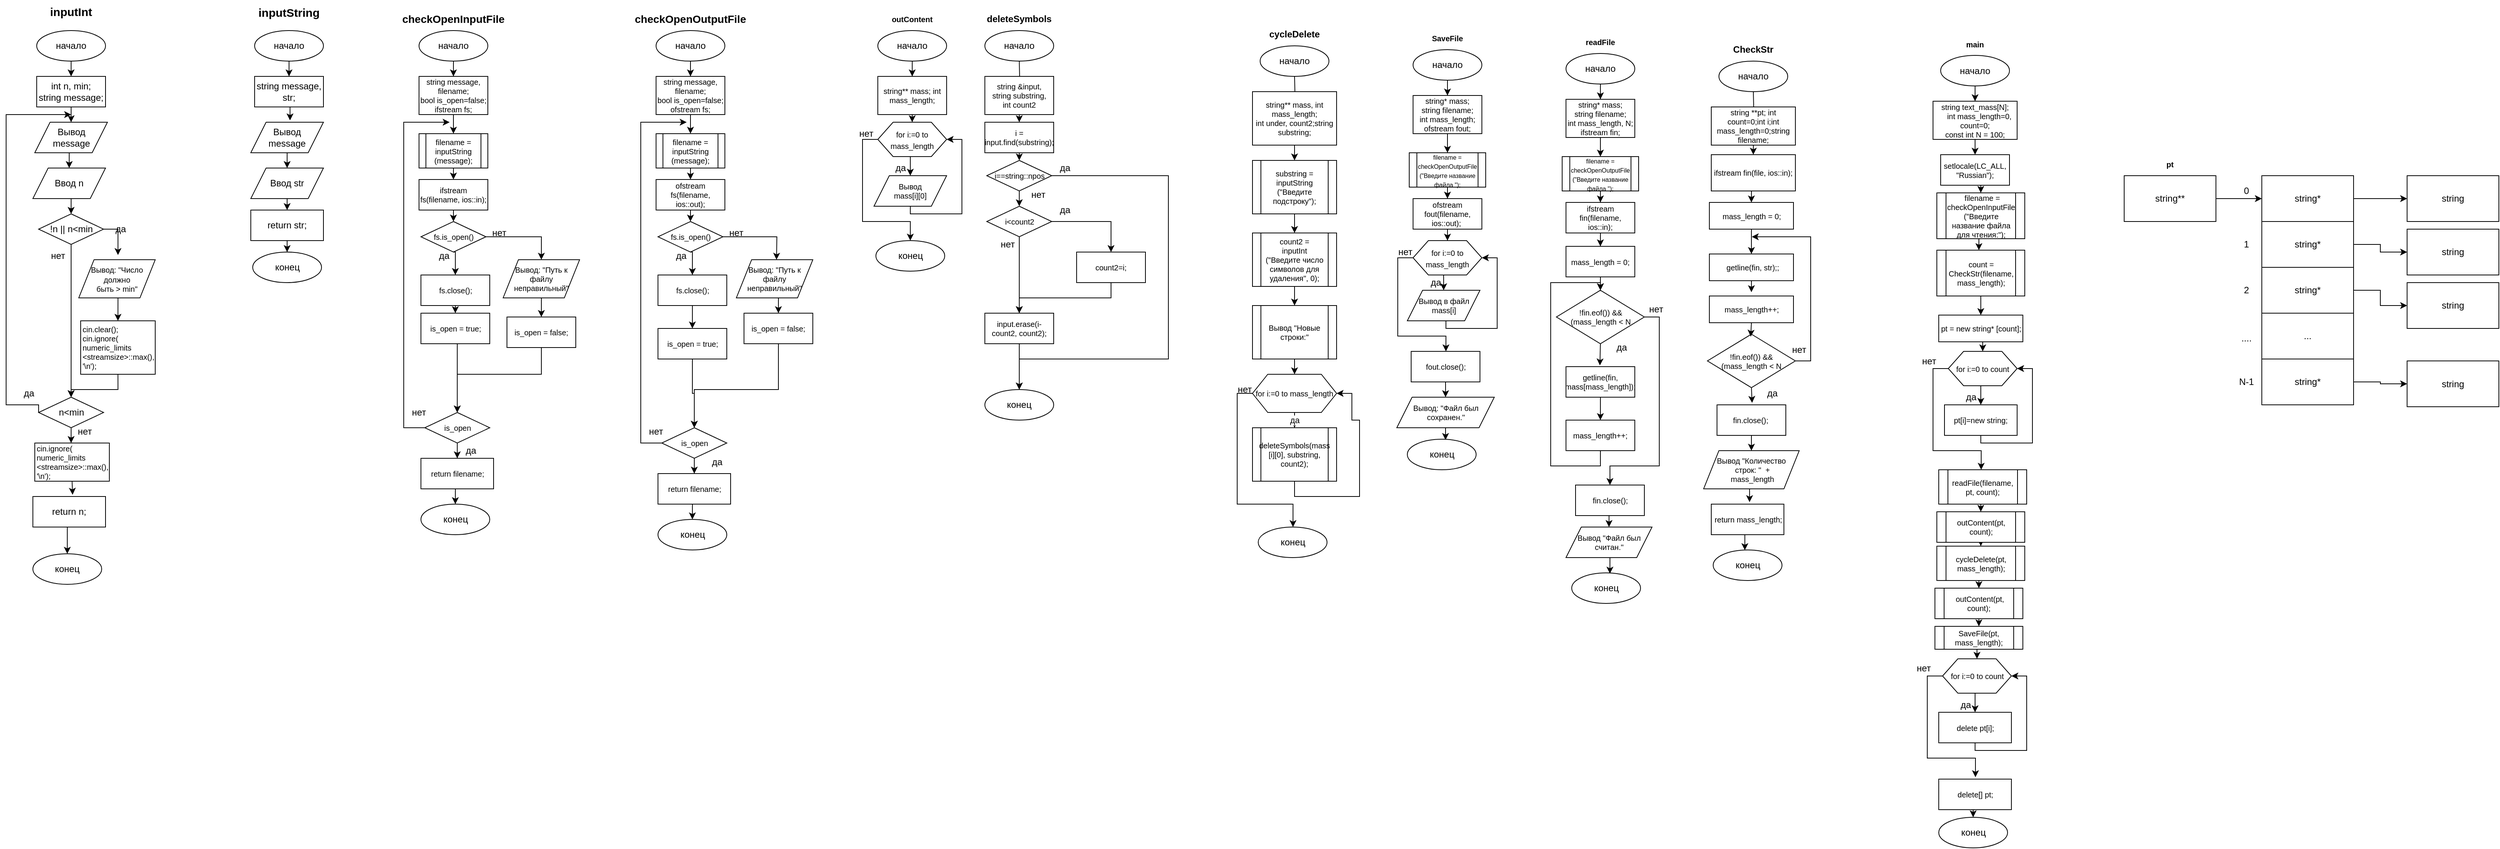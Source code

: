 <mxfile version="22.1.11" type="device">
  <diagram id="C5RBs43oDa-KdzZeNtuy" name="Page-1">
    <mxGraphModel dx="544" dy="703" grid="1" gridSize="10" guides="1" tooltips="1" connect="1" arrows="1" fold="1" page="1" pageScale="1" pageWidth="827" pageHeight="1169" math="0" shadow="0">
      <root>
        <mxCell id="WIyWlLk6GJQsqaUBKTNV-0" />
        <mxCell id="WIyWlLk6GJQsqaUBKTNV-1" parent="WIyWlLk6GJQsqaUBKTNV-0" />
        <mxCell id="Kou-GCSw7aOlVnfjeSuj-2" style="edgeStyle=orthogonalEdgeStyle;rounded=0;orthogonalLoop=1;jettySize=auto;html=1;exitX=0.5;exitY=1;exitDx=0;exitDy=0;entryX=0.5;entryY=0;entryDx=0;entryDy=0;" parent="WIyWlLk6GJQsqaUBKTNV-1" source="Kou-GCSw7aOlVnfjeSuj-0" target="Kou-GCSw7aOlVnfjeSuj-1" edge="1">
          <mxGeometry relative="1" as="geometry" />
        </mxCell>
        <mxCell id="Kou-GCSw7aOlVnfjeSuj-0" value="начало" style="ellipse;whiteSpace=wrap;html=1;" parent="WIyWlLk6GJQsqaUBKTNV-1" vertex="1">
          <mxGeometry x="160" y="50" width="90" height="40" as="geometry" />
        </mxCell>
        <mxCell id="Kou-GCSw7aOlVnfjeSuj-4" style="edgeStyle=orthogonalEdgeStyle;rounded=0;orthogonalLoop=1;jettySize=auto;html=1;exitX=0.5;exitY=1;exitDx=0;exitDy=0;entryX=0.5;entryY=0;entryDx=0;entryDy=0;" parent="WIyWlLk6GJQsqaUBKTNV-1" source="Kou-GCSw7aOlVnfjeSuj-1" target="Kou-GCSw7aOlVnfjeSuj-3" edge="1">
          <mxGeometry relative="1" as="geometry" />
        </mxCell>
        <mxCell id="Kou-GCSw7aOlVnfjeSuj-1" value="int n, min;&lt;br&gt;string message;" style="rounded=0;whiteSpace=wrap;html=1;" parent="WIyWlLk6GJQsqaUBKTNV-1" vertex="1">
          <mxGeometry x="160" y="110" width="90" height="40" as="geometry" />
        </mxCell>
        <mxCell id="Kou-GCSw7aOlVnfjeSuj-7" style="edgeStyle=orthogonalEdgeStyle;rounded=0;orthogonalLoop=1;jettySize=auto;html=1;exitX=0.5;exitY=1;exitDx=0;exitDy=0;entryX=0.5;entryY=0;entryDx=0;entryDy=0;" parent="WIyWlLk6GJQsqaUBKTNV-1" source="Kou-GCSw7aOlVnfjeSuj-3" target="Kou-GCSw7aOlVnfjeSuj-6" edge="1">
          <mxGeometry relative="1" as="geometry" />
        </mxCell>
        <mxCell id="Kou-GCSw7aOlVnfjeSuj-3" value="Вывод &lt;br&gt;message" style="shape=parallelogram;perimeter=parallelogramPerimeter;whiteSpace=wrap;html=1;fixedSize=1;" parent="WIyWlLk6GJQsqaUBKTNV-1" vertex="1">
          <mxGeometry x="157.5" y="170" width="95" height="40" as="geometry" />
        </mxCell>
        <mxCell id="Kou-GCSw7aOlVnfjeSuj-10" style="edgeStyle=orthogonalEdgeStyle;rounded=0;orthogonalLoop=1;jettySize=auto;html=1;exitX=0.5;exitY=1;exitDx=0;exitDy=0;entryX=0.5;entryY=0;entryDx=0;entryDy=0;" parent="WIyWlLk6GJQsqaUBKTNV-1" source="Kou-GCSw7aOlVnfjeSuj-6" target="Kou-GCSw7aOlVnfjeSuj-8" edge="1">
          <mxGeometry relative="1" as="geometry" />
        </mxCell>
        <mxCell id="Kou-GCSw7aOlVnfjeSuj-6" value="Ввод n" style="shape=parallelogram;perimeter=parallelogramPerimeter;whiteSpace=wrap;html=1;fixedSize=1;" parent="WIyWlLk6GJQsqaUBKTNV-1" vertex="1">
          <mxGeometry x="155" y="230" width="95" height="40" as="geometry" />
        </mxCell>
        <mxCell id="Kou-GCSw7aOlVnfjeSuj-13" style="edgeStyle=orthogonalEdgeStyle;rounded=0;orthogonalLoop=1;jettySize=auto;html=1;exitX=1;exitY=0.5;exitDx=0;exitDy=0;entryX=0.513;entryY=-0.122;entryDx=0;entryDy=0;entryPerimeter=0;" parent="WIyWlLk6GJQsqaUBKTNV-1" source="Kou-GCSw7aOlVnfjeSuj-8" target="Kou-GCSw7aOlVnfjeSuj-11" edge="1">
          <mxGeometry relative="1" as="geometry" />
        </mxCell>
        <mxCell id="Kou-GCSw7aOlVnfjeSuj-17" style="edgeStyle=orthogonalEdgeStyle;rounded=0;orthogonalLoop=1;jettySize=auto;html=1;exitX=0.5;exitY=1;exitDx=0;exitDy=0;entryX=0.5;entryY=0;entryDx=0;entryDy=0;" parent="WIyWlLk6GJQsqaUBKTNV-1" source="Kou-GCSw7aOlVnfjeSuj-8" target="Kou-GCSw7aOlVnfjeSuj-15" edge="1">
          <mxGeometry relative="1" as="geometry" />
        </mxCell>
        <mxCell id="Kou-GCSw7aOlVnfjeSuj-8" value="!n || n&amp;lt;min" style="rhombus;whiteSpace=wrap;html=1;" parent="WIyWlLk6GJQsqaUBKTNV-1" vertex="1">
          <mxGeometry x="162.5" y="290" width="85" height="40" as="geometry" />
        </mxCell>
        <mxCell id="Kou-GCSw7aOlVnfjeSuj-16" style="edgeStyle=orthogonalEdgeStyle;rounded=0;orthogonalLoop=1;jettySize=auto;html=1;exitX=0.5;exitY=1;exitDx=0;exitDy=0;entryX=0.5;entryY=0;entryDx=0;entryDy=0;" parent="WIyWlLk6GJQsqaUBKTNV-1" source="Kou-GCSw7aOlVnfjeSuj-11" target="Kou-GCSw7aOlVnfjeSuj-68" edge="1">
          <mxGeometry relative="1" as="geometry" />
        </mxCell>
        <mxCell id="Kou-GCSw7aOlVnfjeSuj-11" value="&lt;font style=&quot;font-size: 10px;&quot;&gt;Вывод: &quot;&lt;/font&gt;&lt;font style=&quot;font-size: 10px;&quot;&gt;Число &lt;br&gt;&lt;/font&gt;&lt;div style=&quot;font-size: 10px;&quot;&gt;&lt;font style=&quot;font-size: 10px;&quot;&gt;должно &lt;br&gt;&lt;/font&gt;&lt;/div&gt;&lt;div style=&quot;font-size: 10px;&quot;&gt;&lt;font style=&quot;font-size: 10px;&quot;&gt;быть &amp;gt; min&quot;&lt;/font&gt;&lt;/div&gt;" style="shape=parallelogram;perimeter=parallelogramPerimeter;whiteSpace=wrap;html=1;fixedSize=1;" parent="WIyWlLk6GJQsqaUBKTNV-1" vertex="1">
          <mxGeometry x="215" y="350" width="100" height="50" as="geometry" />
        </mxCell>
        <mxCell id="Kou-GCSw7aOlVnfjeSuj-14" value="да" style="text;html=1;strokeColor=none;fillColor=none;align=center;verticalAlign=middle;whiteSpace=wrap;rounded=0;" parent="WIyWlLk6GJQsqaUBKTNV-1" vertex="1">
          <mxGeometry x="240" y="295" width="60" height="30" as="geometry" />
        </mxCell>
        <mxCell id="Kou-GCSw7aOlVnfjeSuj-19" style="edgeStyle=orthogonalEdgeStyle;rounded=0;orthogonalLoop=1;jettySize=auto;html=1;exitX=0;exitY=0.5;exitDx=0;exitDy=0;" parent="WIyWlLk6GJQsqaUBKTNV-1" source="Kou-GCSw7aOlVnfjeSuj-15" edge="1">
          <mxGeometry relative="1" as="geometry">
            <mxPoint x="205" y="160" as="targetPoint" />
            <Array as="points">
              <mxPoint x="163" y="540" />
              <mxPoint x="120" y="540" />
              <mxPoint x="120" y="160" />
            </Array>
          </mxGeometry>
        </mxCell>
        <mxCell id="Kou-GCSw7aOlVnfjeSuj-23" style="edgeStyle=orthogonalEdgeStyle;rounded=0;orthogonalLoop=1;jettySize=auto;html=1;exitX=0.5;exitY=1;exitDx=0;exitDy=0;" parent="WIyWlLk6GJQsqaUBKTNV-1" source="Kou-GCSw7aOlVnfjeSuj-15" edge="1">
          <mxGeometry relative="1" as="geometry">
            <mxPoint x="205" y="590" as="targetPoint" />
          </mxGeometry>
        </mxCell>
        <mxCell id="Kou-GCSw7aOlVnfjeSuj-15" value="n&amp;lt;min" style="rhombus;whiteSpace=wrap;html=1;" parent="WIyWlLk6GJQsqaUBKTNV-1" vertex="1">
          <mxGeometry x="162.5" y="530" width="85" height="40" as="geometry" />
        </mxCell>
        <mxCell id="Kou-GCSw7aOlVnfjeSuj-18" value="нет" style="text;html=1;strokeColor=none;fillColor=none;align=center;verticalAlign=middle;whiteSpace=wrap;rounded=0;" parent="WIyWlLk6GJQsqaUBKTNV-1" vertex="1">
          <mxGeometry x="157.5" y="330" width="60" height="30" as="geometry" />
        </mxCell>
        <mxCell id="Kou-GCSw7aOlVnfjeSuj-20" value="да" style="text;html=1;strokeColor=none;fillColor=none;align=center;verticalAlign=middle;whiteSpace=wrap;rounded=0;" parent="WIyWlLk6GJQsqaUBKTNV-1" vertex="1">
          <mxGeometry x="120" y="510" width="60" height="30" as="geometry" />
        </mxCell>
        <mxCell id="Kou-GCSw7aOlVnfjeSuj-21" value="return n;" style="shape=rectangle;perimeter=rectanglePerimeter;whiteSpace=wrap;html=1;fixedSize=1;" parent="WIyWlLk6GJQsqaUBKTNV-1" vertex="1">
          <mxGeometry x="155" y="660" width="95" height="40" as="geometry" />
        </mxCell>
        <mxCell id="Kou-GCSw7aOlVnfjeSuj-24" value="конец" style="ellipse;whiteSpace=wrap;html=1;" parent="WIyWlLk6GJQsqaUBKTNV-1" vertex="1">
          <mxGeometry x="155" y="735" width="90" height="40" as="geometry" />
        </mxCell>
        <mxCell id="Kou-GCSw7aOlVnfjeSuj-25" style="edgeStyle=orthogonalEdgeStyle;rounded=0;orthogonalLoop=1;jettySize=auto;html=1;exitX=0.5;exitY=1;exitDx=0;exitDy=0;entryX=0.5;entryY=0;entryDx=0;entryDy=0;" parent="WIyWlLk6GJQsqaUBKTNV-1" source="Kou-GCSw7aOlVnfjeSuj-21" target="Kou-GCSw7aOlVnfjeSuj-24" edge="1">
          <mxGeometry relative="1" as="geometry">
            <mxPoint x="215" y="650" as="sourcePoint" />
            <mxPoint x="215" y="668" as="targetPoint" />
            <Array as="points">
              <mxPoint x="200" y="700" />
            </Array>
          </mxGeometry>
        </mxCell>
        <mxCell id="Kou-GCSw7aOlVnfjeSuj-26" value="нет" style="text;html=1;strokeColor=none;fillColor=none;align=center;verticalAlign=middle;whiteSpace=wrap;rounded=0;" parent="WIyWlLk6GJQsqaUBKTNV-1" vertex="1">
          <mxGeometry x="192.5" y="560" width="60" height="30" as="geometry" />
        </mxCell>
        <mxCell id="Kou-GCSw7aOlVnfjeSuj-27" value="&lt;font style=&quot;font-size: 15px;&quot;&gt;&lt;b&gt;inputInt&lt;/b&gt;&lt;/font&gt;" style="text;html=1;strokeColor=none;fillColor=none;align=center;verticalAlign=middle;whiteSpace=wrap;rounded=0;" parent="WIyWlLk6GJQsqaUBKTNV-1" vertex="1">
          <mxGeometry x="175" y="10" width="60" height="30" as="geometry" />
        </mxCell>
        <mxCell id="Kou-GCSw7aOlVnfjeSuj-28" value="&lt;div&gt;&lt;font style=&quot;font-size: 15px;&quot;&gt;&lt;b&gt;inputString&lt;/b&gt;&lt;/font&gt;&lt;/div&gt;&lt;div&gt;&lt;font style=&quot;font-size: 15px;&quot;&gt;&lt;b&gt;&lt;br&gt;&lt;/b&gt;&lt;/font&gt;&lt;/div&gt;" style="text;html=1;strokeColor=none;fillColor=none;align=center;verticalAlign=middle;whiteSpace=wrap;rounded=0;" parent="WIyWlLk6GJQsqaUBKTNV-1" vertex="1">
          <mxGeometry x="460" y="20" width="60" height="30" as="geometry" />
        </mxCell>
        <mxCell id="Kou-GCSw7aOlVnfjeSuj-31" style="edgeStyle=orthogonalEdgeStyle;rounded=0;orthogonalLoop=1;jettySize=auto;html=1;exitX=0.5;exitY=1;exitDx=0;exitDy=0;" parent="WIyWlLk6GJQsqaUBKTNV-1" source="Kou-GCSw7aOlVnfjeSuj-29" target="Kou-GCSw7aOlVnfjeSuj-30" edge="1">
          <mxGeometry relative="1" as="geometry" />
        </mxCell>
        <mxCell id="Kou-GCSw7aOlVnfjeSuj-29" value="начало" style="ellipse;whiteSpace=wrap;html=1;" parent="WIyWlLk6GJQsqaUBKTNV-1" vertex="1">
          <mxGeometry x="445" y="50" width="90" height="40" as="geometry" />
        </mxCell>
        <mxCell id="Kou-GCSw7aOlVnfjeSuj-35" style="edgeStyle=orthogonalEdgeStyle;rounded=0;orthogonalLoop=1;jettySize=auto;html=1;exitX=0.5;exitY=1;exitDx=0;exitDy=0;entryX=0.54;entryY=-0.06;entryDx=0;entryDy=0;entryPerimeter=0;" parent="WIyWlLk6GJQsqaUBKTNV-1" source="Kou-GCSw7aOlVnfjeSuj-30" target="Kou-GCSw7aOlVnfjeSuj-33" edge="1">
          <mxGeometry relative="1" as="geometry" />
        </mxCell>
        <mxCell id="Kou-GCSw7aOlVnfjeSuj-30" value="string message, str;" style="rounded=0;whiteSpace=wrap;html=1;" parent="WIyWlLk6GJQsqaUBKTNV-1" vertex="1">
          <mxGeometry x="445" y="110" width="90" height="40" as="geometry" />
        </mxCell>
        <mxCell id="Kou-GCSw7aOlVnfjeSuj-32" style="edgeStyle=orthogonalEdgeStyle;rounded=0;orthogonalLoop=1;jettySize=auto;html=1;exitX=0.5;exitY=1;exitDx=0;exitDy=0;entryX=0.5;entryY=0;entryDx=0;entryDy=0;" parent="WIyWlLk6GJQsqaUBKTNV-1" source="Kou-GCSw7aOlVnfjeSuj-33" target="Kou-GCSw7aOlVnfjeSuj-34" edge="1">
          <mxGeometry relative="1" as="geometry" />
        </mxCell>
        <mxCell id="Kou-GCSw7aOlVnfjeSuj-33" value="Вывод &lt;br&gt;message" style="shape=parallelogram;perimeter=parallelogramPerimeter;whiteSpace=wrap;html=1;fixedSize=1;" parent="WIyWlLk6GJQsqaUBKTNV-1" vertex="1">
          <mxGeometry x="440" y="170" width="95" height="40" as="geometry" />
        </mxCell>
        <mxCell id="Kou-GCSw7aOlVnfjeSuj-37" style="edgeStyle=orthogonalEdgeStyle;rounded=0;orthogonalLoop=1;jettySize=auto;html=1;exitX=0.5;exitY=1;exitDx=0;exitDy=0;entryX=0.5;entryY=0;entryDx=0;entryDy=0;" parent="WIyWlLk6GJQsqaUBKTNV-1" source="Kou-GCSw7aOlVnfjeSuj-34" target="Kou-GCSw7aOlVnfjeSuj-36" edge="1">
          <mxGeometry relative="1" as="geometry" />
        </mxCell>
        <mxCell id="Kou-GCSw7aOlVnfjeSuj-34" value="Ввод str" style="shape=parallelogram;perimeter=parallelogramPerimeter;whiteSpace=wrap;html=1;fixedSize=1;" parent="WIyWlLk6GJQsqaUBKTNV-1" vertex="1">
          <mxGeometry x="440" y="230" width="95" height="40" as="geometry" />
        </mxCell>
        <mxCell id="Kou-GCSw7aOlVnfjeSuj-39" style="edgeStyle=orthogonalEdgeStyle;rounded=0;orthogonalLoop=1;jettySize=auto;html=1;exitX=0.5;exitY=1;exitDx=0;exitDy=0;" parent="WIyWlLk6GJQsqaUBKTNV-1" source="Kou-GCSw7aOlVnfjeSuj-36" target="Kou-GCSw7aOlVnfjeSuj-38" edge="1">
          <mxGeometry relative="1" as="geometry" />
        </mxCell>
        <mxCell id="Kou-GCSw7aOlVnfjeSuj-36" value="return str;" style="shape=rectangle;perimeter=rectanglePerimeter;whiteSpace=wrap;html=1;fixedSize=1;" parent="WIyWlLk6GJQsqaUBKTNV-1" vertex="1">
          <mxGeometry x="440" y="285" width="95" height="40" as="geometry" />
        </mxCell>
        <mxCell id="Kou-GCSw7aOlVnfjeSuj-38" value="конец" style="ellipse;whiteSpace=wrap;html=1;" parent="WIyWlLk6GJQsqaUBKTNV-1" vertex="1">
          <mxGeometry x="442.5" y="340" width="90" height="40" as="geometry" />
        </mxCell>
        <mxCell id="Kou-GCSw7aOlVnfjeSuj-40" value="&lt;font size=&quot;1&quot;&gt;&lt;b style=&quot;font-size: 14px;&quot;&gt;checkOpenInputFile&lt;/b&gt;&lt;/font&gt;" style="text;html=1;strokeColor=none;fillColor=none;align=center;verticalAlign=middle;whiteSpace=wrap;rounded=0;" parent="WIyWlLk6GJQsqaUBKTNV-1" vertex="1">
          <mxGeometry x="675" y="20" width="60" height="30" as="geometry" />
        </mxCell>
        <mxCell id="Kou-GCSw7aOlVnfjeSuj-41" style="edgeStyle=orthogonalEdgeStyle;rounded=0;orthogonalLoop=1;jettySize=auto;html=1;exitX=0.5;exitY=1;exitDx=0;exitDy=0;" parent="WIyWlLk6GJQsqaUBKTNV-1" source="Kou-GCSw7aOlVnfjeSuj-42" target="Kou-GCSw7aOlVnfjeSuj-43" edge="1">
          <mxGeometry relative="1" as="geometry" />
        </mxCell>
        <mxCell id="Kou-GCSw7aOlVnfjeSuj-42" value="начало" style="ellipse;whiteSpace=wrap;html=1;" parent="WIyWlLk6GJQsqaUBKTNV-1" vertex="1">
          <mxGeometry x="660" y="50" width="90" height="40" as="geometry" />
        </mxCell>
        <mxCell id="Kou-GCSw7aOlVnfjeSuj-46" style="edgeStyle=orthogonalEdgeStyle;rounded=0;orthogonalLoop=1;jettySize=auto;html=1;exitX=0.5;exitY=1;exitDx=0;exitDy=0;entryX=0.5;entryY=0;entryDx=0;entryDy=0;fontSize=10;" parent="WIyWlLk6GJQsqaUBKTNV-1" source="Kou-GCSw7aOlVnfjeSuj-43" target="Kou-GCSw7aOlVnfjeSuj-45" edge="1">
          <mxGeometry relative="1" as="geometry" />
        </mxCell>
        <mxCell id="Kou-GCSw7aOlVnfjeSuj-43" value="&lt;div style=&quot;font-size: 10px;&quot;&gt;&lt;font style=&quot;font-size: 10px;&quot;&gt;string message, filename;&lt;/font&gt;&lt;/div&gt;&lt;div style=&quot;font-size: 10px;&quot;&gt;&lt;font style=&quot;font-size: 10px;&quot;&gt;bool is_open=false;&lt;font style=&quot;font-size: 10px;&quot;&gt;&lt;br style=&quot;font-size: 10px;&quot;&gt;&lt;/font&gt;&lt;/font&gt;&lt;/div&gt;&lt;font style=&quot;font-size: 10px;&quot;&gt;ifstream fs;&lt;font style=&quot;font-size: 10px;&quot;&gt;&lt;br style=&quot;font-size: 10px;&quot;&gt;&lt;/font&gt;&lt;/font&gt;" style="rounded=0;whiteSpace=wrap;html=1;fontSize=10;" parent="WIyWlLk6GJQsqaUBKTNV-1" vertex="1">
          <mxGeometry x="660" y="110" width="90" height="50" as="geometry" />
        </mxCell>
        <mxCell id="Kou-GCSw7aOlVnfjeSuj-50" style="edgeStyle=orthogonalEdgeStyle;rounded=0;orthogonalLoop=1;jettySize=auto;html=1;exitX=0.5;exitY=1;exitDx=0;exitDy=0;entryX=0.5;entryY=0;entryDx=0;entryDy=0;fontSize=10;" parent="WIyWlLk6GJQsqaUBKTNV-1" source="Kou-GCSw7aOlVnfjeSuj-44" target="Kou-GCSw7aOlVnfjeSuj-49" edge="1">
          <mxGeometry relative="1" as="geometry" />
        </mxCell>
        <mxCell id="Kou-GCSw7aOlVnfjeSuj-44" value="&lt;font style=&quot;font-size: 10px;&quot;&gt;ifstream fs(filename, ios::in);&lt;/font&gt;" style="rounded=0;whiteSpace=wrap;html=1;fontSize=10;" parent="WIyWlLk6GJQsqaUBKTNV-1" vertex="1">
          <mxGeometry x="660" y="245" width="90" height="40" as="geometry" />
        </mxCell>
        <mxCell id="Kou-GCSw7aOlVnfjeSuj-48" style="edgeStyle=orthogonalEdgeStyle;rounded=0;orthogonalLoop=1;jettySize=auto;html=1;exitX=0.5;exitY=1;exitDx=0;exitDy=0;entryX=0.5;entryY=0;entryDx=0;entryDy=0;fontSize=10;" parent="WIyWlLk6GJQsqaUBKTNV-1" source="Kou-GCSw7aOlVnfjeSuj-45" target="Kou-GCSw7aOlVnfjeSuj-44" edge="1">
          <mxGeometry relative="1" as="geometry" />
        </mxCell>
        <mxCell id="Kou-GCSw7aOlVnfjeSuj-45" value="&lt;font style=&quot;font-size: 10px;&quot;&gt;filename = &lt;/font&gt;&lt;div style=&quot;font-size: 10px;&quot;&gt;&lt;font style=&quot;font-size: 10px;&quot;&gt;inputString&lt;/font&gt;&lt;/div&gt;&lt;font style=&quot;font-size: 10px;&quot;&gt;(message);&lt;/font&gt;" style="shape=process;whiteSpace=wrap;html=1;backgroundOutline=1;fontSize=10;" parent="WIyWlLk6GJQsqaUBKTNV-1" vertex="1">
          <mxGeometry x="660" y="185" width="90" height="45" as="geometry" />
        </mxCell>
        <mxCell id="Kou-GCSw7aOlVnfjeSuj-52" style="edgeStyle=orthogonalEdgeStyle;rounded=0;orthogonalLoop=1;jettySize=auto;html=1;exitX=1;exitY=0.5;exitDx=0;exitDy=0;fontSize=10;" parent="WIyWlLk6GJQsqaUBKTNV-1" source="Kou-GCSw7aOlVnfjeSuj-49" target="Kou-GCSw7aOlVnfjeSuj-51" edge="1">
          <mxGeometry relative="1" as="geometry" />
        </mxCell>
        <mxCell id="Kou-GCSw7aOlVnfjeSuj-57" style="edgeStyle=orthogonalEdgeStyle;rounded=0;orthogonalLoop=1;jettySize=auto;html=1;exitX=0.5;exitY=1;exitDx=0;exitDy=0;entryX=0.5;entryY=0;entryDx=0;entryDy=0;" parent="WIyWlLk6GJQsqaUBKTNV-1" source="Kou-GCSw7aOlVnfjeSuj-49" target="Kou-GCSw7aOlVnfjeSuj-56" edge="1">
          <mxGeometry relative="1" as="geometry" />
        </mxCell>
        <mxCell id="Kou-GCSw7aOlVnfjeSuj-49" value="&lt;font style=&quot;font-size: 10px;&quot;&gt;fs.is_open()&lt;/font&gt;" style="rhombus;whiteSpace=wrap;html=1;fontSize=10;" parent="WIyWlLk6GJQsqaUBKTNV-1" vertex="1">
          <mxGeometry x="662.5" y="300" width="85" height="40" as="geometry" />
        </mxCell>
        <mxCell id="Kou-GCSw7aOlVnfjeSuj-54" style="edgeStyle=orthogonalEdgeStyle;rounded=0;orthogonalLoop=1;jettySize=auto;html=1;exitX=0.5;exitY=1;exitDx=0;exitDy=0;entryX=0.5;entryY=0;entryDx=0;entryDy=0;" parent="WIyWlLk6GJQsqaUBKTNV-1" source="Kou-GCSw7aOlVnfjeSuj-51" target="Kou-GCSw7aOlVnfjeSuj-53" edge="1">
          <mxGeometry relative="1" as="geometry" />
        </mxCell>
        <mxCell id="Kou-GCSw7aOlVnfjeSuj-51" value="Вывод: &quot;&lt;font style=&quot;font-size: 10px;&quot;&gt;Путь к файлу неправильный&quot;&lt;br style=&quot;font-size: 10px;&quot;&gt;&lt;/font&gt;" style="shape=parallelogram;perimeter=parallelogramPerimeter;whiteSpace=wrap;html=1;fixedSize=1;fontSize=10;" parent="WIyWlLk6GJQsqaUBKTNV-1" vertex="1">
          <mxGeometry x="770" y="350" width="100" height="50" as="geometry" />
        </mxCell>
        <mxCell id="Kou-GCSw7aOlVnfjeSuj-60" style="edgeStyle=orthogonalEdgeStyle;rounded=0;orthogonalLoop=1;jettySize=auto;html=1;exitX=0.5;exitY=1;exitDx=0;exitDy=0;entryX=0.5;entryY=0;entryDx=0;entryDy=0;" parent="WIyWlLk6GJQsqaUBKTNV-1" source="Kou-GCSw7aOlVnfjeSuj-53" target="Kou-GCSw7aOlVnfjeSuj-59" edge="1">
          <mxGeometry relative="1" as="geometry">
            <Array as="points">
              <mxPoint x="820" y="500" />
              <mxPoint x="710" y="500" />
            </Array>
          </mxGeometry>
        </mxCell>
        <mxCell id="Kou-GCSw7aOlVnfjeSuj-53" value="is_open = false;" style="rounded=0;whiteSpace=wrap;html=1;fontSize=10;" parent="WIyWlLk6GJQsqaUBKTNV-1" vertex="1">
          <mxGeometry x="775" y="425" width="90" height="40" as="geometry" />
        </mxCell>
        <mxCell id="Kou-GCSw7aOlVnfjeSuj-55" value="нет" style="text;html=1;strokeColor=none;fillColor=none;align=center;verticalAlign=middle;whiteSpace=wrap;rounded=0;" parent="WIyWlLk6GJQsqaUBKTNV-1" vertex="1">
          <mxGeometry x="735" y="300" width="60" height="30" as="geometry" />
        </mxCell>
        <mxCell id="3QOpX5osjgXmDj752tih-80" style="edgeStyle=orthogonalEdgeStyle;rounded=0;orthogonalLoop=1;jettySize=auto;html=1;exitX=0.5;exitY=1;exitDx=0;exitDy=0;entryX=0.5;entryY=0;entryDx=0;entryDy=0;" parent="WIyWlLk6GJQsqaUBKTNV-1" source="Kou-GCSw7aOlVnfjeSuj-56" target="3QOpX5osjgXmDj752tih-79" edge="1">
          <mxGeometry relative="1" as="geometry" />
        </mxCell>
        <mxCell id="Kou-GCSw7aOlVnfjeSuj-56" value="fs.close();" style="rounded=0;whiteSpace=wrap;html=1;fontSize=10;" parent="WIyWlLk6GJQsqaUBKTNV-1" vertex="1">
          <mxGeometry x="662.5" y="370" width="90" height="40" as="geometry" />
        </mxCell>
        <mxCell id="Kou-GCSw7aOlVnfjeSuj-58" value="да" style="text;html=1;strokeColor=none;fillColor=none;align=center;verticalAlign=middle;whiteSpace=wrap;rounded=0;" parent="WIyWlLk6GJQsqaUBKTNV-1" vertex="1">
          <mxGeometry x="662.5" y="330" width="60" height="30" as="geometry" />
        </mxCell>
        <mxCell id="Kou-GCSw7aOlVnfjeSuj-62" style="edgeStyle=orthogonalEdgeStyle;rounded=0;orthogonalLoop=1;jettySize=auto;html=1;exitX=0;exitY=0.5;exitDx=0;exitDy=0;" parent="WIyWlLk6GJQsqaUBKTNV-1" source="Kou-GCSw7aOlVnfjeSuj-59" edge="1">
          <mxGeometry relative="1" as="geometry">
            <mxPoint x="700" y="170" as="targetPoint" />
            <Array as="points">
              <mxPoint x="640" y="570" />
              <mxPoint x="640" y="170" />
            </Array>
          </mxGeometry>
        </mxCell>
        <mxCell id="Kou-GCSw7aOlVnfjeSuj-65" style="edgeStyle=orthogonalEdgeStyle;rounded=0;orthogonalLoop=1;jettySize=auto;html=1;exitX=0.5;exitY=1;exitDx=0;exitDy=0;" parent="WIyWlLk6GJQsqaUBKTNV-1" source="Kou-GCSw7aOlVnfjeSuj-59" target="Kou-GCSw7aOlVnfjeSuj-64" edge="1">
          <mxGeometry relative="1" as="geometry" />
        </mxCell>
        <mxCell id="Kou-GCSw7aOlVnfjeSuj-59" value="is_open" style="rhombus;whiteSpace=wrap;html=1;fontSize=10;" parent="WIyWlLk6GJQsqaUBKTNV-1" vertex="1">
          <mxGeometry x="667.5" y="550" width="85" height="40" as="geometry" />
        </mxCell>
        <mxCell id="Kou-GCSw7aOlVnfjeSuj-63" value="нет" style="text;html=1;strokeColor=none;fillColor=none;align=center;verticalAlign=middle;whiteSpace=wrap;rounded=0;" parent="WIyWlLk6GJQsqaUBKTNV-1" vertex="1">
          <mxGeometry x="630" y="535" width="60" height="30" as="geometry" />
        </mxCell>
        <mxCell id="Kou-GCSw7aOlVnfjeSuj-67" style="edgeStyle=orthogonalEdgeStyle;rounded=0;orthogonalLoop=1;jettySize=auto;html=1;exitX=0.5;exitY=1;exitDx=0;exitDy=0;entryX=0.5;entryY=0;entryDx=0;entryDy=0;" parent="WIyWlLk6GJQsqaUBKTNV-1" source="Kou-GCSw7aOlVnfjeSuj-64" target="Kou-GCSw7aOlVnfjeSuj-66" edge="1">
          <mxGeometry relative="1" as="geometry" />
        </mxCell>
        <mxCell id="Kou-GCSw7aOlVnfjeSuj-64" value="return filename;" style="shape=rectangle;perimeter=rectanglePerimeter;whiteSpace=wrap;html=1;fixedSize=1;fontSize=10;" parent="WIyWlLk6GJQsqaUBKTNV-1" vertex="1">
          <mxGeometry x="662.5" y="610" width="95" height="40" as="geometry" />
        </mxCell>
        <mxCell id="Kou-GCSw7aOlVnfjeSuj-66" value="конец" style="ellipse;whiteSpace=wrap;html=1;" parent="WIyWlLk6GJQsqaUBKTNV-1" vertex="1">
          <mxGeometry x="662.5" y="670" width="90" height="40" as="geometry" />
        </mxCell>
        <mxCell id="Kou-GCSw7aOlVnfjeSuj-69" style="edgeStyle=orthogonalEdgeStyle;rounded=0;orthogonalLoop=1;jettySize=auto;html=1;exitX=0.5;exitY=1;exitDx=0;exitDy=0;entryX=0.5;entryY=0;entryDx=0;entryDy=0;" parent="WIyWlLk6GJQsqaUBKTNV-1" source="Kou-GCSw7aOlVnfjeSuj-68" target="Kou-GCSw7aOlVnfjeSuj-15" edge="1">
          <mxGeometry relative="1" as="geometry" />
        </mxCell>
        <mxCell id="Kou-GCSw7aOlVnfjeSuj-68" value="&lt;div align=&quot;left&quot;&gt;cin.clear();&amp;nbsp;&amp;nbsp;&amp;nbsp;&amp;nbsp;&amp;nbsp;&amp;nbsp;&amp;nbsp;&amp;nbsp;&amp;nbsp;&amp;nbsp; cin.ignore(&lt;/div&gt;&lt;div align=&quot;left&quot;&gt;numeric_limits&lt;/div&gt;&lt;div align=&quot;left&quot;&gt;&amp;lt;streamsize&amp;gt;::max(), &#39;\n&#39;);&lt;/div&gt;" style="rounded=0;whiteSpace=wrap;html=1;fontSize=10;align=left;" parent="WIyWlLk6GJQsqaUBKTNV-1" vertex="1">
          <mxGeometry x="217.5" y="430" width="97.5" height="70" as="geometry" />
        </mxCell>
        <mxCell id="Kou-GCSw7aOlVnfjeSuj-72" style="edgeStyle=orthogonalEdgeStyle;rounded=0;orthogonalLoop=1;jettySize=auto;html=1;exitX=0.5;exitY=1;exitDx=0;exitDy=0;entryX=0.547;entryY=-0.057;entryDx=0;entryDy=0;entryPerimeter=0;" parent="WIyWlLk6GJQsqaUBKTNV-1" source="Kou-GCSw7aOlVnfjeSuj-70" target="Kou-GCSw7aOlVnfjeSuj-21" edge="1">
          <mxGeometry relative="1" as="geometry" />
        </mxCell>
        <mxCell id="Kou-GCSw7aOlVnfjeSuj-70" value="&lt;div align=&quot;left&quot;&gt;cin.ignore(&lt;/div&gt;&lt;div align=&quot;left&quot;&gt;numeric_limits&lt;/div&gt;&lt;div align=&quot;left&quot;&gt;&amp;lt;streamsize&amp;gt;::max(), &#39;\n&#39;);&lt;/div&gt;" style="rounded=0;whiteSpace=wrap;html=1;fontSize=10;align=left;" parent="WIyWlLk6GJQsqaUBKTNV-1" vertex="1">
          <mxGeometry x="157.5" y="590" width="97.5" height="50" as="geometry" />
        </mxCell>
        <mxCell id="Kou-GCSw7aOlVnfjeSuj-100" value="&lt;font size=&quot;1&quot;&gt;&lt;b style=&quot;font-size: 14px;&quot;&gt;checkOpenOutputFile&lt;/b&gt;&lt;/font&gt;" style="text;html=1;strokeColor=none;fillColor=none;align=center;verticalAlign=middle;whiteSpace=wrap;rounded=0;" parent="WIyWlLk6GJQsqaUBKTNV-1" vertex="1">
          <mxGeometry x="985" y="20" width="60" height="30" as="geometry" />
        </mxCell>
        <mxCell id="Kou-GCSw7aOlVnfjeSuj-101" style="edgeStyle=orthogonalEdgeStyle;rounded=0;orthogonalLoop=1;jettySize=auto;html=1;exitX=0.5;exitY=1;exitDx=0;exitDy=0;" parent="WIyWlLk6GJQsqaUBKTNV-1" source="Kou-GCSw7aOlVnfjeSuj-102" target="Kou-GCSw7aOlVnfjeSuj-104" edge="1">
          <mxGeometry relative="1" as="geometry" />
        </mxCell>
        <mxCell id="Kou-GCSw7aOlVnfjeSuj-102" value="начало" style="ellipse;whiteSpace=wrap;html=1;" parent="WIyWlLk6GJQsqaUBKTNV-1" vertex="1">
          <mxGeometry x="970" y="50" width="90" height="40" as="geometry" />
        </mxCell>
        <mxCell id="Kou-GCSw7aOlVnfjeSuj-103" style="edgeStyle=orthogonalEdgeStyle;rounded=0;orthogonalLoop=1;jettySize=auto;html=1;exitX=0.5;exitY=1;exitDx=0;exitDy=0;entryX=0.5;entryY=0;entryDx=0;entryDy=0;fontSize=10;" parent="WIyWlLk6GJQsqaUBKTNV-1" source="Kou-GCSw7aOlVnfjeSuj-104" target="Kou-GCSw7aOlVnfjeSuj-108" edge="1">
          <mxGeometry relative="1" as="geometry" />
        </mxCell>
        <mxCell id="Kou-GCSw7aOlVnfjeSuj-104" value="&lt;div style=&quot;font-size: 10px;&quot;&gt;&lt;font style=&quot;font-size: 10px;&quot;&gt;string message, filename;&lt;/font&gt;&lt;/div&gt;&lt;div style=&quot;font-size: 10px;&quot;&gt;&lt;font style=&quot;font-size: 10px;&quot;&gt;bool is_open=false;&lt;font style=&quot;font-size: 10px;&quot;&gt;&lt;br style=&quot;font-size: 10px;&quot;&gt;&lt;/font&gt;&lt;/font&gt;&lt;/div&gt;&lt;font style=&quot;font-size: 10px;&quot;&gt;ofstream fs;&lt;font style=&quot;font-size: 10px;&quot;&gt;&lt;br style=&quot;font-size: 10px;&quot;&gt;&lt;/font&gt;&lt;/font&gt;" style="rounded=0;whiteSpace=wrap;html=1;fontSize=10;" parent="WIyWlLk6GJQsqaUBKTNV-1" vertex="1">
          <mxGeometry x="970" y="110" width="90" height="50" as="geometry" />
        </mxCell>
        <mxCell id="Kou-GCSw7aOlVnfjeSuj-105" style="edgeStyle=orthogonalEdgeStyle;rounded=0;orthogonalLoop=1;jettySize=auto;html=1;exitX=0.5;exitY=1;exitDx=0;exitDy=0;entryX=0.5;entryY=0;entryDx=0;entryDy=0;fontSize=10;" parent="WIyWlLk6GJQsqaUBKTNV-1" source="Kou-GCSw7aOlVnfjeSuj-106" target="Kou-GCSw7aOlVnfjeSuj-111" edge="1">
          <mxGeometry relative="1" as="geometry" />
        </mxCell>
        <mxCell id="Kou-GCSw7aOlVnfjeSuj-106" value="&lt;font style=&quot;font-size: 10px;&quot;&gt;ofstream fs(filename, ios::out);&lt;/font&gt;" style="rounded=0;whiteSpace=wrap;html=1;fontSize=10;" parent="WIyWlLk6GJQsqaUBKTNV-1" vertex="1">
          <mxGeometry x="970" y="245" width="90" height="40" as="geometry" />
        </mxCell>
        <mxCell id="Kou-GCSw7aOlVnfjeSuj-107" style="edgeStyle=orthogonalEdgeStyle;rounded=0;orthogonalLoop=1;jettySize=auto;html=1;exitX=0.5;exitY=1;exitDx=0;exitDy=0;entryX=0.5;entryY=0;entryDx=0;entryDy=0;fontSize=10;" parent="WIyWlLk6GJQsqaUBKTNV-1" source="Kou-GCSw7aOlVnfjeSuj-108" target="Kou-GCSw7aOlVnfjeSuj-106" edge="1">
          <mxGeometry relative="1" as="geometry" />
        </mxCell>
        <mxCell id="Kou-GCSw7aOlVnfjeSuj-108" value="&lt;font style=&quot;font-size: 10px;&quot;&gt;filename = &lt;/font&gt;&lt;div style=&quot;font-size: 10px;&quot;&gt;&lt;font style=&quot;font-size: 10px;&quot;&gt;inputString&lt;/font&gt;&lt;/div&gt;&lt;font style=&quot;font-size: 10px;&quot;&gt;(message)&lt;/font&gt;;" style="shape=process;whiteSpace=wrap;html=1;backgroundOutline=1;fontSize=10;" parent="WIyWlLk6GJQsqaUBKTNV-1" vertex="1">
          <mxGeometry x="970" y="185" width="90" height="45" as="geometry" />
        </mxCell>
        <mxCell id="Kou-GCSw7aOlVnfjeSuj-109" style="edgeStyle=orthogonalEdgeStyle;rounded=0;orthogonalLoop=1;jettySize=auto;html=1;exitX=1;exitY=0.5;exitDx=0;exitDy=0;fontSize=10;" parent="WIyWlLk6GJQsqaUBKTNV-1" source="Kou-GCSw7aOlVnfjeSuj-111" edge="1">
          <mxGeometry relative="1" as="geometry">
            <mxPoint x="1127.5" y="350" as="targetPoint" />
          </mxGeometry>
        </mxCell>
        <mxCell id="Kou-GCSw7aOlVnfjeSuj-110" style="edgeStyle=orthogonalEdgeStyle;rounded=0;orthogonalLoop=1;jettySize=auto;html=1;exitX=0.5;exitY=1;exitDx=0;exitDy=0;entryX=0.5;entryY=0;entryDx=0;entryDy=0;" parent="WIyWlLk6GJQsqaUBKTNV-1" source="Kou-GCSw7aOlVnfjeSuj-111" edge="1">
          <mxGeometry relative="1" as="geometry">
            <mxPoint x="1017.5" y="370" as="targetPoint" />
          </mxGeometry>
        </mxCell>
        <mxCell id="Kou-GCSw7aOlVnfjeSuj-111" value="&lt;font style=&quot;font-size: 10px;&quot;&gt;fs.is_open()&lt;/font&gt;" style="rhombus;whiteSpace=wrap;html=1;fontSize=10;" parent="WIyWlLk6GJQsqaUBKTNV-1" vertex="1">
          <mxGeometry x="972.5" y="300" width="85" height="40" as="geometry" />
        </mxCell>
        <mxCell id="Kou-GCSw7aOlVnfjeSuj-112" style="edgeStyle=orthogonalEdgeStyle;rounded=0;orthogonalLoop=1;jettySize=auto;html=1;exitX=0.5;exitY=1;exitDx=0;exitDy=0;entryX=0.5;entryY=0;entryDx=0;entryDy=0;" parent="WIyWlLk6GJQsqaUBKTNV-1" target="Kou-GCSw7aOlVnfjeSuj-115" edge="1">
          <mxGeometry relative="1" as="geometry">
            <mxPoint x="1127.5" y="390" as="sourcePoint" />
          </mxGeometry>
        </mxCell>
        <mxCell id="Kou-GCSw7aOlVnfjeSuj-114" style="edgeStyle=orthogonalEdgeStyle;rounded=0;orthogonalLoop=1;jettySize=auto;html=1;exitX=0.5;exitY=1;exitDx=0;exitDy=0;entryX=0.5;entryY=0;entryDx=0;entryDy=0;" parent="WIyWlLk6GJQsqaUBKTNV-1" source="Kou-GCSw7aOlVnfjeSuj-115" target="Kou-GCSw7aOlVnfjeSuj-122" edge="1">
          <mxGeometry relative="1" as="geometry">
            <Array as="points">
              <mxPoint x="1130" y="520" />
              <mxPoint x="1020" y="520" />
            </Array>
          </mxGeometry>
        </mxCell>
        <mxCell id="Kou-GCSw7aOlVnfjeSuj-115" value="is_open = false;" style="rounded=0;whiteSpace=wrap;html=1;fontSize=10;" parent="WIyWlLk6GJQsqaUBKTNV-1" vertex="1">
          <mxGeometry x="1085" y="420" width="90" height="40" as="geometry" />
        </mxCell>
        <mxCell id="Kou-GCSw7aOlVnfjeSuj-116" value="нет" style="text;html=1;strokeColor=none;fillColor=none;align=center;verticalAlign=middle;whiteSpace=wrap;rounded=0;" parent="WIyWlLk6GJQsqaUBKTNV-1" vertex="1">
          <mxGeometry x="1045" y="300" width="60" height="30" as="geometry" />
        </mxCell>
        <mxCell id="Kou-GCSw7aOlVnfjeSuj-119" value="да" style="text;html=1;strokeColor=none;fillColor=none;align=center;verticalAlign=middle;whiteSpace=wrap;rounded=0;" parent="WIyWlLk6GJQsqaUBKTNV-1" vertex="1">
          <mxGeometry x="972.5" y="330" width="60" height="30" as="geometry" />
        </mxCell>
        <mxCell id="Kou-GCSw7aOlVnfjeSuj-120" style="edgeStyle=orthogonalEdgeStyle;rounded=0;orthogonalLoop=1;jettySize=auto;html=1;exitX=0;exitY=0.5;exitDx=0;exitDy=0;" parent="WIyWlLk6GJQsqaUBKTNV-1" source="Kou-GCSw7aOlVnfjeSuj-122" edge="1">
          <mxGeometry relative="1" as="geometry">
            <mxPoint x="1010" y="170" as="targetPoint" />
            <Array as="points">
              <mxPoint x="950" y="590" />
              <mxPoint x="950" y="170" />
            </Array>
          </mxGeometry>
        </mxCell>
        <mxCell id="Kou-GCSw7aOlVnfjeSuj-121" style="edgeStyle=orthogonalEdgeStyle;rounded=0;orthogonalLoop=1;jettySize=auto;html=1;exitX=0.5;exitY=1;exitDx=0;exitDy=0;" parent="WIyWlLk6GJQsqaUBKTNV-1" source="Kou-GCSw7aOlVnfjeSuj-122" target="Kou-GCSw7aOlVnfjeSuj-125" edge="1">
          <mxGeometry relative="1" as="geometry" />
        </mxCell>
        <mxCell id="Kou-GCSw7aOlVnfjeSuj-122" value="is_open" style="rhombus;whiteSpace=wrap;html=1;fontSize=10;" parent="WIyWlLk6GJQsqaUBKTNV-1" vertex="1">
          <mxGeometry x="977.5" y="570" width="85" height="40" as="geometry" />
        </mxCell>
        <mxCell id="Kou-GCSw7aOlVnfjeSuj-123" value="нет" style="text;html=1;strokeColor=none;fillColor=none;align=center;verticalAlign=middle;whiteSpace=wrap;rounded=0;" parent="WIyWlLk6GJQsqaUBKTNV-1" vertex="1">
          <mxGeometry x="940" y="560" width="60" height="30" as="geometry" />
        </mxCell>
        <mxCell id="Kou-GCSw7aOlVnfjeSuj-124" style="edgeStyle=orthogonalEdgeStyle;rounded=0;orthogonalLoop=1;jettySize=auto;html=1;exitX=0.5;exitY=1;exitDx=0;exitDy=0;entryX=0.5;entryY=0;entryDx=0;entryDy=0;" parent="WIyWlLk6GJQsqaUBKTNV-1" source="Kou-GCSw7aOlVnfjeSuj-125" target="Kou-GCSw7aOlVnfjeSuj-126" edge="1">
          <mxGeometry relative="1" as="geometry" />
        </mxCell>
        <mxCell id="Kou-GCSw7aOlVnfjeSuj-125" value="return filename;" style="shape=rectangle;perimeter=rectanglePerimeter;&#xa;whiteSpace=wrap;html=1;fixedSize=1;fontSize=10;" parent="WIyWlLk6GJQsqaUBKTNV-1" vertex="1">
          <mxGeometry x="972.5" y="630" width="95" height="40" as="geometry" />
        </mxCell>
        <mxCell id="Kou-GCSw7aOlVnfjeSuj-126" value="конец" style="ellipse;whiteSpace=wrap;html=1;" parent="WIyWlLk6GJQsqaUBKTNV-1" vertex="1">
          <mxGeometry x="972.5" y="690" width="90" height="40" as="geometry" />
        </mxCell>
        <mxCell id="Kou-GCSw7aOlVnfjeSuj-128" value="&lt;font size=&quot;1&quot;&gt;&lt;b&gt;outContent&lt;/b&gt;&lt;/font&gt;" style="text;html=1;strokeColor=none;fillColor=none;align=center;verticalAlign=middle;whiteSpace=wrap;rounded=0;" parent="WIyWlLk6GJQsqaUBKTNV-1" vertex="1">
          <mxGeometry x="1275" y="20" width="60" height="30" as="geometry" />
        </mxCell>
        <mxCell id="Kou-GCSw7aOlVnfjeSuj-129" style="edgeStyle=orthogonalEdgeStyle;rounded=0;orthogonalLoop=1;jettySize=auto;html=1;exitX=0.5;exitY=1;exitDx=0;exitDy=0;" parent="WIyWlLk6GJQsqaUBKTNV-1" source="Kou-GCSw7aOlVnfjeSuj-130" target="Kou-GCSw7aOlVnfjeSuj-131" edge="1">
          <mxGeometry relative="1" as="geometry" />
        </mxCell>
        <mxCell id="Kou-GCSw7aOlVnfjeSuj-130" value="начало" style="ellipse;whiteSpace=wrap;html=1;" parent="WIyWlLk6GJQsqaUBKTNV-1" vertex="1">
          <mxGeometry x="1260" y="50" width="90" height="40" as="geometry" />
        </mxCell>
        <mxCell id="Kou-GCSw7aOlVnfjeSuj-133" style="edgeStyle=orthogonalEdgeStyle;rounded=0;orthogonalLoop=1;jettySize=auto;html=1;exitX=0.5;exitY=1;exitDx=0;exitDy=0;entryX=0.5;entryY=0;entryDx=0;entryDy=0;" parent="WIyWlLk6GJQsqaUBKTNV-1" source="Kou-GCSw7aOlVnfjeSuj-131" target="Kou-GCSw7aOlVnfjeSuj-132" edge="1">
          <mxGeometry relative="1" as="geometry" />
        </mxCell>
        <mxCell id="Kou-GCSw7aOlVnfjeSuj-131" value="&lt;div style=&quot;font-size: 10px;&quot;&gt;&lt;font style=&quot;font-size: 10px;&quot;&gt;string** mass; int mass_length;&lt;br&gt;&lt;/font&gt;&lt;/div&gt;" style="rounded=0;whiteSpace=wrap;html=1;fontSize=10;" parent="WIyWlLk6GJQsqaUBKTNV-1" vertex="1">
          <mxGeometry x="1260" y="110" width="90" height="50" as="geometry" />
        </mxCell>
        <mxCell id="Kou-GCSw7aOlVnfjeSuj-136" style="edgeStyle=orthogonalEdgeStyle;rounded=0;orthogonalLoop=1;jettySize=auto;html=1;exitX=0.5;exitY=1;exitDx=0;exitDy=0;entryX=0.5;entryY=0;entryDx=0;entryDy=0;" parent="WIyWlLk6GJQsqaUBKTNV-1" source="Kou-GCSw7aOlVnfjeSuj-132" target="Kou-GCSw7aOlVnfjeSuj-135" edge="1">
          <mxGeometry relative="1" as="geometry" />
        </mxCell>
        <mxCell id="Kou-GCSw7aOlVnfjeSuj-132" value="&lt;font style=&quot;font-size: 10px;&quot;&gt;for i:=0 to mass_length&lt;br&gt;&lt;/font&gt;" style="shape=hexagon;perimeter=hexagonPerimeter2;whiteSpace=wrap;html=1;fixedSize=1;" parent="WIyWlLk6GJQsqaUBKTNV-1" vertex="1">
          <mxGeometry x="1260" y="170" width="90" height="45" as="geometry" />
        </mxCell>
        <mxCell id="Kou-GCSw7aOlVnfjeSuj-139" style="edgeStyle=orthogonalEdgeStyle;rounded=0;orthogonalLoop=1;jettySize=auto;html=1;exitX=0;exitY=0.5;exitDx=0;exitDy=0;entryX=0.5;entryY=0;entryDx=0;entryDy=0;" parent="WIyWlLk6GJQsqaUBKTNV-1" source="Kou-GCSw7aOlVnfjeSuj-132" target="Kou-GCSw7aOlVnfjeSuj-138" edge="1">
          <mxGeometry relative="1" as="geometry">
            <Array as="points">
              <mxPoint x="1240" y="193" />
              <mxPoint x="1240" y="300" />
              <mxPoint x="1303" y="300" />
            </Array>
          </mxGeometry>
        </mxCell>
        <mxCell id="AVf6iye5ho6WVIr8OHe0-0" style="edgeStyle=orthogonalEdgeStyle;rounded=0;orthogonalLoop=1;jettySize=auto;html=1;exitX=0.5;exitY=1;exitDx=0;exitDy=0;entryX=1;entryY=0.5;entryDx=0;entryDy=0;" parent="WIyWlLk6GJQsqaUBKTNV-1" source="Kou-GCSw7aOlVnfjeSuj-135" target="Kou-GCSw7aOlVnfjeSuj-132" edge="1">
          <mxGeometry relative="1" as="geometry">
            <Array as="points">
              <mxPoint x="1303" y="290" />
              <mxPoint x="1370" y="290" />
              <mxPoint x="1370" y="193" />
            </Array>
          </mxGeometry>
        </mxCell>
        <mxCell id="Kou-GCSw7aOlVnfjeSuj-135" value="&lt;div&gt;Вывод &lt;br&gt;&lt;/div&gt;&lt;div&gt;mass[i][0]&lt;/div&gt;" style="shape=parallelogram;perimeter=parallelogramPerimeter;whiteSpace=wrap;html=1;fixedSize=1;fontSize=10;" parent="WIyWlLk6GJQsqaUBKTNV-1" vertex="1">
          <mxGeometry x="1255" y="240" width="95" height="40" as="geometry" />
        </mxCell>
        <mxCell id="Kou-GCSw7aOlVnfjeSuj-138" value="конец" style="ellipse;whiteSpace=wrap;html=1;" parent="WIyWlLk6GJQsqaUBKTNV-1" vertex="1">
          <mxGeometry x="1257.5" y="325" width="90" height="40" as="geometry" />
        </mxCell>
        <mxCell id="Kou-GCSw7aOlVnfjeSuj-141" value="&lt;b&gt;deleteSymbols&lt;/b&gt;" style="text;html=1;strokeColor=none;fillColor=none;align=center;verticalAlign=middle;whiteSpace=wrap;rounded=0;" parent="WIyWlLk6GJQsqaUBKTNV-1" vertex="1">
          <mxGeometry x="1415" y="20" width="60" height="30" as="geometry" />
        </mxCell>
        <mxCell id="Kou-GCSw7aOlVnfjeSuj-142" value="начало" style="ellipse;whiteSpace=wrap;html=1;" parent="WIyWlLk6GJQsqaUBKTNV-1" vertex="1">
          <mxGeometry x="1400" y="50" width="90" height="40" as="geometry" />
        </mxCell>
        <mxCell id="Kou-GCSw7aOlVnfjeSuj-144" style="edgeStyle=orthogonalEdgeStyle;rounded=0;orthogonalLoop=1;jettySize=auto;html=1;exitX=0.5;exitY=1;exitDx=0;exitDy=0;" parent="WIyWlLk6GJQsqaUBKTNV-1" target="Kou-GCSw7aOlVnfjeSuj-145" edge="1">
          <mxGeometry relative="1" as="geometry">
            <mxPoint x="1445" y="90" as="sourcePoint" />
          </mxGeometry>
        </mxCell>
        <mxCell id="Kou-GCSw7aOlVnfjeSuj-147" style="edgeStyle=orthogonalEdgeStyle;rounded=0;orthogonalLoop=1;jettySize=auto;html=1;exitX=0.5;exitY=1;exitDx=0;exitDy=0;entryX=0.5;entryY=0;entryDx=0;entryDy=0;" parent="WIyWlLk6GJQsqaUBKTNV-1" source="Kou-GCSw7aOlVnfjeSuj-145" target="Kou-GCSw7aOlVnfjeSuj-146" edge="1">
          <mxGeometry relative="1" as="geometry" />
        </mxCell>
        <mxCell id="Kou-GCSw7aOlVnfjeSuj-145" value="&lt;div style=&quot;font-size: 10px;&quot;&gt;string&amp;nbsp;&amp;amp;input, string&amp;nbsp;substring, int&amp;nbsp;count2&lt;br&gt;&lt;/div&gt;" style="rounded=0;whiteSpace=wrap;html=1;fontSize=10;" parent="WIyWlLk6GJQsqaUBKTNV-1" vertex="1">
          <mxGeometry x="1400" y="110" width="90" height="50" as="geometry" />
        </mxCell>
        <mxCell id="Kou-GCSw7aOlVnfjeSuj-149" style="edgeStyle=orthogonalEdgeStyle;rounded=0;orthogonalLoop=1;jettySize=auto;html=1;exitX=0.5;exitY=1;exitDx=0;exitDy=0;entryX=0.5;entryY=0;entryDx=0;entryDy=0;" parent="WIyWlLk6GJQsqaUBKTNV-1" source="Kou-GCSw7aOlVnfjeSuj-146" target="Kou-GCSw7aOlVnfjeSuj-148" edge="1">
          <mxGeometry relative="1" as="geometry" />
        </mxCell>
        <mxCell id="Kou-GCSw7aOlVnfjeSuj-146" value="i = input.find(substring);" style="rounded=0;whiteSpace=wrap;html=1;fontSize=10;" parent="WIyWlLk6GJQsqaUBKTNV-1" vertex="1">
          <mxGeometry x="1400" y="170" width="90" height="40" as="geometry" />
        </mxCell>
        <mxCell id="Kou-GCSw7aOlVnfjeSuj-153" style="edgeStyle=orthogonalEdgeStyle;rounded=0;orthogonalLoop=1;jettySize=auto;html=1;exitX=0.5;exitY=1;exitDx=0;exitDy=0;entryX=0.5;entryY=0;entryDx=0;entryDy=0;" parent="WIyWlLk6GJQsqaUBKTNV-1" source="Kou-GCSw7aOlVnfjeSuj-148" target="Kou-GCSw7aOlVnfjeSuj-150" edge="1">
          <mxGeometry relative="1" as="geometry" />
        </mxCell>
        <mxCell id="Kou-GCSw7aOlVnfjeSuj-161" style="edgeStyle=orthogonalEdgeStyle;rounded=0;orthogonalLoop=1;jettySize=auto;html=1;exitX=1;exitY=0.5;exitDx=0;exitDy=0;entryX=0.5;entryY=0;entryDx=0;entryDy=0;" parent="WIyWlLk6GJQsqaUBKTNV-1" source="Kou-GCSw7aOlVnfjeSuj-148" target="Kou-GCSw7aOlVnfjeSuj-159" edge="1">
          <mxGeometry relative="1" as="geometry">
            <mxPoint x="1450" y="510" as="targetPoint" />
            <Array as="points">
              <mxPoint x="1640" y="240" />
              <mxPoint x="1640" y="480" />
              <mxPoint x="1445" y="480" />
            </Array>
          </mxGeometry>
        </mxCell>
        <mxCell id="Kou-GCSw7aOlVnfjeSuj-148" value="i==string::npos" style="rhombus;whiteSpace=wrap;html=1;fontSize=10;" parent="WIyWlLk6GJQsqaUBKTNV-1" vertex="1">
          <mxGeometry x="1402.5" y="220" width="85" height="40" as="geometry" />
        </mxCell>
        <mxCell id="Kou-GCSw7aOlVnfjeSuj-152" style="edgeStyle=orthogonalEdgeStyle;rounded=0;orthogonalLoop=1;jettySize=auto;html=1;exitX=1;exitY=0.5;exitDx=0;exitDy=0;" parent="WIyWlLk6GJQsqaUBKTNV-1" source="Kou-GCSw7aOlVnfjeSuj-150" target="Kou-GCSw7aOlVnfjeSuj-151" edge="1">
          <mxGeometry relative="1" as="geometry" />
        </mxCell>
        <mxCell id="Kou-GCSw7aOlVnfjeSuj-155" style="edgeStyle=orthogonalEdgeStyle;rounded=0;orthogonalLoop=1;jettySize=auto;html=1;exitX=0.5;exitY=1;exitDx=0;exitDy=0;entryX=0.5;entryY=0;entryDx=0;entryDy=0;" parent="WIyWlLk6GJQsqaUBKTNV-1" source="Kou-GCSw7aOlVnfjeSuj-150" target="Kou-GCSw7aOlVnfjeSuj-154" edge="1">
          <mxGeometry relative="1" as="geometry" />
        </mxCell>
        <mxCell id="Kou-GCSw7aOlVnfjeSuj-150" value="i&amp;lt;count2" style="rhombus;whiteSpace=wrap;html=1;fontSize=10;" parent="WIyWlLk6GJQsqaUBKTNV-1" vertex="1">
          <mxGeometry x="1402.5" y="280" width="85" height="40" as="geometry" />
        </mxCell>
        <mxCell id="Kou-GCSw7aOlVnfjeSuj-156" style="edgeStyle=orthogonalEdgeStyle;rounded=0;orthogonalLoop=1;jettySize=auto;html=1;exitX=0.5;exitY=1;exitDx=0;exitDy=0;entryX=0.5;entryY=0;entryDx=0;entryDy=0;" parent="WIyWlLk6GJQsqaUBKTNV-1" source="Kou-GCSw7aOlVnfjeSuj-151" target="Kou-GCSw7aOlVnfjeSuj-154" edge="1">
          <mxGeometry relative="1" as="geometry" />
        </mxCell>
        <mxCell id="Kou-GCSw7aOlVnfjeSuj-151" value="count2=i;" style="rounded=0;whiteSpace=wrap;html=1;fontSize=10;" parent="WIyWlLk6GJQsqaUBKTNV-1" vertex="1">
          <mxGeometry x="1520" y="340" width="90" height="40" as="geometry" />
        </mxCell>
        <mxCell id="Kou-GCSw7aOlVnfjeSuj-160" style="edgeStyle=orthogonalEdgeStyle;rounded=0;orthogonalLoop=1;jettySize=auto;html=1;exitX=0.5;exitY=1;exitDx=0;exitDy=0;entryX=0.5;entryY=0;entryDx=0;entryDy=0;" parent="WIyWlLk6GJQsqaUBKTNV-1" source="Kou-GCSw7aOlVnfjeSuj-154" target="Kou-GCSw7aOlVnfjeSuj-159" edge="1">
          <mxGeometry relative="1" as="geometry" />
        </mxCell>
        <mxCell id="Kou-GCSw7aOlVnfjeSuj-154" value="input.erase(i-count2, count2);" style="rounded=0;whiteSpace=wrap;html=1;fontSize=10;" parent="WIyWlLk6GJQsqaUBKTNV-1" vertex="1">
          <mxGeometry x="1400" y="420" width="90" height="40" as="geometry" />
        </mxCell>
        <mxCell id="Kou-GCSw7aOlVnfjeSuj-157" value="нет" style="text;html=1;strokeColor=none;fillColor=none;align=center;verticalAlign=middle;whiteSpace=wrap;rounded=0;" parent="WIyWlLk6GJQsqaUBKTNV-1" vertex="1">
          <mxGeometry x="1400" y="315" width="60" height="30" as="geometry" />
        </mxCell>
        <mxCell id="Kou-GCSw7aOlVnfjeSuj-158" value="нет" style="text;html=1;strokeColor=none;fillColor=none;align=center;verticalAlign=middle;whiteSpace=wrap;rounded=0;" parent="WIyWlLk6GJQsqaUBKTNV-1" vertex="1">
          <mxGeometry x="1440" y="250" width="60" height="30" as="geometry" />
        </mxCell>
        <mxCell id="Kou-GCSw7aOlVnfjeSuj-159" value="конец" style="ellipse;whiteSpace=wrap;html=1;" parent="WIyWlLk6GJQsqaUBKTNV-1" vertex="1">
          <mxGeometry x="1400" y="520" width="90" height="40" as="geometry" />
        </mxCell>
        <mxCell id="Kou-GCSw7aOlVnfjeSuj-162" value="да" style="text;html=1;strokeColor=none;fillColor=none;align=center;verticalAlign=middle;whiteSpace=wrap;rounded=0;" parent="WIyWlLk6GJQsqaUBKTNV-1" vertex="1">
          <mxGeometry x="1475" y="215" width="60" height="30" as="geometry" />
        </mxCell>
        <mxCell id="Kou-GCSw7aOlVnfjeSuj-167" value="да" style="text;html=1;strokeColor=none;fillColor=none;align=center;verticalAlign=middle;whiteSpace=wrap;rounded=0;" parent="WIyWlLk6GJQsqaUBKTNV-1" vertex="1">
          <mxGeometry x="1475" y="270" width="60" height="30" as="geometry" />
        </mxCell>
        <mxCell id="3QOpX5osjgXmDj752tih-0" value="&lt;b&gt;cycleDelete&lt;/b&gt;" style="text;html=1;strokeColor=none;fillColor=none;align=center;verticalAlign=middle;whiteSpace=wrap;rounded=0;" parent="WIyWlLk6GJQsqaUBKTNV-1" vertex="1">
          <mxGeometry x="1775" y="40" width="60" height="30" as="geometry" />
        </mxCell>
        <mxCell id="3QOpX5osjgXmDj752tih-1" value="начало" style="ellipse;whiteSpace=wrap;html=1;" parent="WIyWlLk6GJQsqaUBKTNV-1" vertex="1">
          <mxGeometry x="1760" y="70" width="90" height="40" as="geometry" />
        </mxCell>
        <mxCell id="3QOpX5osjgXmDj752tih-2" style="edgeStyle=orthogonalEdgeStyle;rounded=0;orthogonalLoop=1;jettySize=auto;html=1;exitX=0.5;exitY=1;exitDx=0;exitDy=0;" parent="WIyWlLk6GJQsqaUBKTNV-1" target="3QOpX5osjgXmDj752tih-3" edge="1">
          <mxGeometry relative="1" as="geometry">
            <mxPoint x="1805" y="110" as="sourcePoint" />
          </mxGeometry>
        </mxCell>
        <mxCell id="3QOpX5osjgXmDj752tih-5" style="edgeStyle=orthogonalEdgeStyle;rounded=0;orthogonalLoop=1;jettySize=auto;html=1;exitX=0.5;exitY=1;exitDx=0;exitDy=0;entryX=0.5;entryY=0;entryDx=0;entryDy=0;" parent="WIyWlLk6GJQsqaUBKTNV-1" source="3QOpX5osjgXmDj752tih-3" target="3QOpX5osjgXmDj752tih-4" edge="1">
          <mxGeometry relative="1" as="geometry" />
        </mxCell>
        <mxCell id="3QOpX5osjgXmDj752tih-3" value="string** mass, int mass_length;&lt;br&gt;int under, count2&lt;span style=&quot;background-color: initial;&quot;&gt;;string substring;&lt;/span&gt;" style="rounded=0;whiteSpace=wrap;html=1;fontSize=10;" parent="WIyWlLk6GJQsqaUBKTNV-1" vertex="1">
          <mxGeometry x="1750" y="130" width="110" height="70" as="geometry" />
        </mxCell>
        <mxCell id="3QOpX5osjgXmDj752tih-7" style="edgeStyle=orthogonalEdgeStyle;rounded=0;orthogonalLoop=1;jettySize=auto;html=1;exitX=0.5;exitY=1;exitDx=0;exitDy=0;entryX=0.5;entryY=0;entryDx=0;entryDy=0;" parent="WIyWlLk6GJQsqaUBKTNV-1" source="3QOpX5osjgXmDj752tih-4" target="3QOpX5osjgXmDj752tih-6" edge="1">
          <mxGeometry relative="1" as="geometry" />
        </mxCell>
        <mxCell id="3QOpX5osjgXmDj752tih-4" value="&lt;font style=&quot;font-size: 10px;&quot;&gt;substring = &lt;/font&gt;&lt;div style=&quot;font-size: 10px;&quot;&gt;&lt;font style=&quot;font-size: 10px;&quot;&gt;inputString&lt;/font&gt;&lt;/div&gt;&lt;font style=&quot;font-size: 10px;&quot;&gt;(&quot;Введите подстроку&quot;)&lt;/font&gt;;" style="shape=process;whiteSpace=wrap;html=1;backgroundOutline=1;fontSize=10;" parent="WIyWlLk6GJQsqaUBKTNV-1" vertex="1">
          <mxGeometry x="1750" y="220" width="110" height="70" as="geometry" />
        </mxCell>
        <mxCell id="3QOpX5osjgXmDj752tih-9" style="edgeStyle=orthogonalEdgeStyle;rounded=0;orthogonalLoop=1;jettySize=auto;html=1;exitX=0.5;exitY=1;exitDx=0;exitDy=0;entryX=0.5;entryY=0;entryDx=0;entryDy=0;" parent="WIyWlLk6GJQsqaUBKTNV-1" source="3QOpX5osjgXmDj752tih-6" target="3QOpX5osjgXmDj752tih-8" edge="1">
          <mxGeometry relative="1" as="geometry" />
        </mxCell>
        <mxCell id="3QOpX5osjgXmDj752tih-6" value="&lt;font style=&quot;font-size: 10px;&quot;&gt;count2 = &lt;/font&gt;&lt;div style=&quot;font-size: 10px;&quot;&gt;&lt;font style=&quot;font-size: 10px;&quot;&gt;inputInt&lt;/font&gt;&lt;/div&gt;&lt;font style=&quot;font-size: 10px;&quot;&gt;(&quot;Введите число символов для удаления&quot;, 0)&lt;/font&gt;;" style="shape=process;whiteSpace=wrap;html=1;backgroundOutline=1;fontSize=10;" parent="WIyWlLk6GJQsqaUBKTNV-1" vertex="1">
          <mxGeometry x="1750" y="315" width="110" height="70" as="geometry" />
        </mxCell>
        <mxCell id="3QOpX5osjgXmDj752tih-16" style="edgeStyle=orthogonalEdgeStyle;rounded=0;orthogonalLoop=1;jettySize=auto;html=1;exitX=0.5;exitY=1;exitDx=0;exitDy=0;entryX=0.5;entryY=0;entryDx=0;entryDy=0;" parent="WIyWlLk6GJQsqaUBKTNV-1" source="3QOpX5osjgXmDj752tih-8" target="3QOpX5osjgXmDj752tih-11" edge="1">
          <mxGeometry relative="1" as="geometry" />
        </mxCell>
        <mxCell id="3QOpX5osjgXmDj752tih-8" value="Вывод&amp;nbsp;&quot;Новые строки:&quot;" style="shape=process;whiteSpace=wrap;html=1;backgroundOutline=1;fontSize=10;" parent="WIyWlLk6GJQsqaUBKTNV-1" vertex="1">
          <mxGeometry x="1750" y="410" width="110" height="70" as="geometry" />
        </mxCell>
        <mxCell id="3QOpX5osjgXmDj752tih-18" value="да" style="edgeStyle=orthogonalEdgeStyle;rounded=0;orthogonalLoop=1;jettySize=auto;html=1;exitX=0.5;exitY=1;exitDx=0;exitDy=0;" parent="WIyWlLk6GJQsqaUBKTNV-1" source="3QOpX5osjgXmDj752tih-11" target="3QOpX5osjgXmDj752tih-17" edge="1">
          <mxGeometry relative="1" as="geometry" />
        </mxCell>
        <mxCell id="AVf6iye5ho6WVIr8OHe0-9" style="edgeStyle=orthogonalEdgeStyle;rounded=0;orthogonalLoop=1;jettySize=auto;html=1;exitX=0;exitY=0.5;exitDx=0;exitDy=0;" parent="WIyWlLk6GJQsqaUBKTNV-1" source="3QOpX5osjgXmDj752tih-11" target="3QOpX5osjgXmDj752tih-15" edge="1">
          <mxGeometry relative="1" as="geometry">
            <Array as="points">
              <mxPoint x="1730" y="525" />
              <mxPoint x="1730" y="670" />
              <mxPoint x="1803" y="670" />
            </Array>
          </mxGeometry>
        </mxCell>
        <mxCell id="3QOpX5osjgXmDj752tih-11" value="&lt;font style=&quot;font-size: 10px;&quot;&gt;for i:=0 to mass_length&lt;br&gt;&lt;/font&gt;" style="shape=hexagon;perimeter=hexagonPerimeter2;whiteSpace=wrap;html=1;fixedSize=1;" parent="WIyWlLk6GJQsqaUBKTNV-1" vertex="1">
          <mxGeometry x="1750" y="500" width="110" height="50" as="geometry" />
        </mxCell>
        <mxCell id="3QOpX5osjgXmDj752tih-15" value="конец" style="ellipse;whiteSpace=wrap;html=1;" parent="WIyWlLk6GJQsqaUBKTNV-1" vertex="1">
          <mxGeometry x="1757.5" y="700" width="90" height="40" as="geometry" />
        </mxCell>
        <mxCell id="AVf6iye5ho6WVIr8OHe0-10" style="edgeStyle=orthogonalEdgeStyle;rounded=0;orthogonalLoop=1;jettySize=auto;html=1;exitX=0.5;exitY=1;exitDx=0;exitDy=0;entryX=1;entryY=0.5;entryDx=0;entryDy=0;" parent="WIyWlLk6GJQsqaUBKTNV-1" source="3QOpX5osjgXmDj752tih-17" target="3QOpX5osjgXmDj752tih-11" edge="1">
          <mxGeometry relative="1" as="geometry">
            <Array as="points">
              <mxPoint x="1805" y="660" />
              <mxPoint x="1890" y="660" />
              <mxPoint x="1890" y="560" />
              <mxPoint x="1880" y="560" />
              <mxPoint x="1880" y="525" />
            </Array>
          </mxGeometry>
        </mxCell>
        <mxCell id="3QOpX5osjgXmDj752tih-17" value="deleteSymbols(mass&lt;br&gt;[i][0], substring, count2);" style="shape=process;whiteSpace=wrap;html=1;backgroundOutline=1;fontSize=10;" parent="WIyWlLk6GJQsqaUBKTNV-1" vertex="1">
          <mxGeometry x="1750" y="570" width="110" height="70" as="geometry" />
        </mxCell>
        <mxCell id="3QOpX5osjgXmDj752tih-22" value="&lt;font size=&quot;1&quot;&gt;&lt;b&gt;SaveFile&lt;/b&gt;&lt;/font&gt;" style="text;html=1;strokeColor=none;fillColor=none;align=center;verticalAlign=middle;whiteSpace=wrap;rounded=0;" parent="WIyWlLk6GJQsqaUBKTNV-1" vertex="1">
          <mxGeometry x="1975" y="45" width="60" height="30" as="geometry" />
        </mxCell>
        <mxCell id="3QOpX5osjgXmDj752tih-23" style="edgeStyle=orthogonalEdgeStyle;rounded=0;orthogonalLoop=1;jettySize=auto;html=1;exitX=0.5;exitY=1;exitDx=0;exitDy=0;" parent="WIyWlLk6GJQsqaUBKTNV-1" source="3QOpX5osjgXmDj752tih-24" target="3QOpX5osjgXmDj752tih-25" edge="1">
          <mxGeometry relative="1" as="geometry" />
        </mxCell>
        <mxCell id="3QOpX5osjgXmDj752tih-24" value="начало" style="ellipse;whiteSpace=wrap;html=1;" parent="WIyWlLk6GJQsqaUBKTNV-1" vertex="1">
          <mxGeometry x="1960" y="75" width="90" height="40" as="geometry" />
        </mxCell>
        <mxCell id="3QOpX5osjgXmDj752tih-28" style="edgeStyle=orthogonalEdgeStyle;rounded=0;orthogonalLoop=1;jettySize=auto;html=1;exitX=0.5;exitY=1;exitDx=0;exitDy=0;" parent="WIyWlLk6GJQsqaUBKTNV-1" source="3QOpX5osjgXmDj752tih-25" target="3QOpX5osjgXmDj752tih-26" edge="1">
          <mxGeometry relative="1" as="geometry" />
        </mxCell>
        <mxCell id="3QOpX5osjgXmDj752tih-25" value="&lt;div style=&quot;font-size: 10px;&quot;&gt;&lt;font style=&quot;font-size: 10px;&quot;&gt;string* mass;&lt;/font&gt;&lt;/div&gt;&lt;div style=&quot;font-size: 10px;&quot;&gt;&lt;font style=&quot;font-size: 10px;&quot;&gt;string filename;&lt;br&gt; int mass_length;&lt;br&gt;&lt;/font&gt;&lt;/div&gt;&lt;div style=&quot;font-size: 10px;&quot;&gt;&lt;font style=&quot;font-size: 10px;&quot;&gt;ofstream fout;&lt;br&gt;&lt;/font&gt;&lt;/div&gt;" style="rounded=0;whiteSpace=wrap;html=1;fontSize=10;" parent="WIyWlLk6GJQsqaUBKTNV-1" vertex="1">
          <mxGeometry x="1960" y="135" width="90" height="50" as="geometry" />
        </mxCell>
        <mxCell id="3QOpX5osjgXmDj752tih-30" style="edgeStyle=orthogonalEdgeStyle;rounded=0;orthogonalLoop=1;jettySize=auto;html=1;exitX=0.5;exitY=1;exitDx=0;exitDy=0;" parent="WIyWlLk6GJQsqaUBKTNV-1" source="3QOpX5osjgXmDj752tih-26" target="3QOpX5osjgXmDj752tih-29" edge="1">
          <mxGeometry relative="1" as="geometry" />
        </mxCell>
        <mxCell id="3QOpX5osjgXmDj752tih-26" value="&lt;div&gt;&lt;font style=&quot;font-size: 8px;&quot;&gt;filename = checkOpenOutputFile&lt;/font&gt;&lt;/div&gt;&lt;div&gt;&lt;font style=&quot;font-size: 8px;&quot;&gt;(&quot;Введите название файла &quot;);&lt;/font&gt;&lt;/div&gt;" style="shape=process;whiteSpace=wrap;html=1;backgroundOutline=1;fontSize=10;" parent="WIyWlLk6GJQsqaUBKTNV-1" vertex="1">
          <mxGeometry x="1955" y="210" width="100" height="45" as="geometry" />
        </mxCell>
        <mxCell id="3QOpX5osjgXmDj752tih-35" style="edgeStyle=orthogonalEdgeStyle;rounded=0;orthogonalLoop=1;jettySize=auto;html=1;exitX=0.5;exitY=1;exitDx=0;exitDy=0;" parent="WIyWlLk6GJQsqaUBKTNV-1" source="3QOpX5osjgXmDj752tih-29" target="3QOpX5osjgXmDj752tih-32" edge="1">
          <mxGeometry relative="1" as="geometry" />
        </mxCell>
        <mxCell id="3QOpX5osjgXmDj752tih-29" value="ofstream fout(filename, ios::out);&amp;nbsp; " style="rounded=0;whiteSpace=wrap;html=1;fontSize=10;" parent="WIyWlLk6GJQsqaUBKTNV-1" vertex="1">
          <mxGeometry x="1960" y="270" width="90" height="40" as="geometry" />
        </mxCell>
        <mxCell id="3QOpX5osjgXmDj752tih-31" style="edgeStyle=orthogonalEdgeStyle;rounded=0;orthogonalLoop=1;jettySize=auto;html=1;exitX=0.5;exitY=1;exitDx=0;exitDy=0;entryX=0.5;entryY=0;entryDx=0;entryDy=0;" parent="WIyWlLk6GJQsqaUBKTNV-1" source="3QOpX5osjgXmDj752tih-32" target="3QOpX5osjgXmDj752tih-34" edge="1">
          <mxGeometry relative="1" as="geometry" />
        </mxCell>
        <mxCell id="AVf6iye5ho6WVIr8OHe0-6" style="edgeStyle=orthogonalEdgeStyle;rounded=0;orthogonalLoop=1;jettySize=auto;html=1;exitX=0;exitY=0.5;exitDx=0;exitDy=0;" parent="WIyWlLk6GJQsqaUBKTNV-1" source="3QOpX5osjgXmDj752tih-32" target="3QOpX5osjgXmDj752tih-36" edge="1">
          <mxGeometry relative="1" as="geometry">
            <Array as="points">
              <mxPoint x="1940" y="348" />
              <mxPoint x="1940" y="450" />
              <mxPoint x="2003" y="450" />
            </Array>
          </mxGeometry>
        </mxCell>
        <mxCell id="3QOpX5osjgXmDj752tih-32" value="&lt;font style=&quot;font-size: 10px;&quot;&gt;for i:=0 to mass_length&lt;br&gt;&lt;/font&gt;" style="shape=hexagon;perimeter=hexagonPerimeter2;whiteSpace=wrap;html=1;fixedSize=1;" parent="WIyWlLk6GJQsqaUBKTNV-1" vertex="1">
          <mxGeometry x="1960" y="325" width="90" height="45" as="geometry" />
        </mxCell>
        <mxCell id="AVf6iye5ho6WVIr8OHe0-5" style="edgeStyle=orthogonalEdgeStyle;rounded=0;orthogonalLoop=1;jettySize=auto;html=1;exitX=0.5;exitY=1;exitDx=0;exitDy=0;entryX=1;entryY=0.5;entryDx=0;entryDy=0;" parent="WIyWlLk6GJQsqaUBKTNV-1" source="3QOpX5osjgXmDj752tih-34" target="3QOpX5osjgXmDj752tih-32" edge="1">
          <mxGeometry relative="1" as="geometry">
            <Array as="points">
              <mxPoint x="2003" y="430" />
              <mxPoint x="2003" y="440" />
              <mxPoint x="2070" y="440" />
              <mxPoint x="2070" y="348" />
            </Array>
          </mxGeometry>
        </mxCell>
        <mxCell id="3QOpX5osjgXmDj752tih-34" value="&lt;div&gt;Вывод в файл &lt;br&gt;&lt;/div&gt;&lt;div&gt;mass[i]&lt;/div&gt;" style="shape=parallelogram;perimeter=parallelogramPerimeter;whiteSpace=wrap;html=1;fixedSize=1;fontSize=10;" parent="WIyWlLk6GJQsqaUBKTNV-1" vertex="1">
          <mxGeometry x="1952.5" y="390" width="95" height="40" as="geometry" />
        </mxCell>
        <mxCell id="3QOpX5osjgXmDj752tih-39" style="edgeStyle=orthogonalEdgeStyle;rounded=0;orthogonalLoop=1;jettySize=auto;html=1;exitX=0.5;exitY=1;exitDx=0;exitDy=0;entryX=0.5;entryY=0;entryDx=0;entryDy=0;" parent="WIyWlLk6GJQsqaUBKTNV-1" source="3QOpX5osjgXmDj752tih-36" target="3QOpX5osjgXmDj752tih-38" edge="1">
          <mxGeometry relative="1" as="geometry" />
        </mxCell>
        <mxCell id="3QOpX5osjgXmDj752tih-36" value="fout.close();" style="rounded=0;whiteSpace=wrap;html=1;fontSize=10;" parent="WIyWlLk6GJQsqaUBKTNV-1" vertex="1">
          <mxGeometry x="1957.5" y="470" width="90" height="40" as="geometry" />
        </mxCell>
        <mxCell id="3QOpX5osjgXmDj752tih-42" style="edgeStyle=orthogonalEdgeStyle;rounded=0;orthogonalLoop=1;jettySize=auto;html=1;exitX=0.5;exitY=1;exitDx=0;exitDy=0;entryX=0.555;entryY=0.025;entryDx=0;entryDy=0;entryPerimeter=0;" parent="WIyWlLk6GJQsqaUBKTNV-1" source="3QOpX5osjgXmDj752tih-38" target="3QOpX5osjgXmDj752tih-40" edge="1">
          <mxGeometry relative="1" as="geometry" />
        </mxCell>
        <mxCell id="3QOpX5osjgXmDj752tih-38" value="Вывод: &quot;Файл был сохранен.&quot;" style="shape=parallelogram;perimeter=parallelogramPerimeter;whiteSpace=wrap;html=1;fixedSize=1;fontSize=10;" parent="WIyWlLk6GJQsqaUBKTNV-1" vertex="1">
          <mxGeometry x="1938.75" y="530" width="127.5" height="40" as="geometry" />
        </mxCell>
        <mxCell id="3QOpX5osjgXmDj752tih-40" value="конец" style="ellipse;whiteSpace=wrap;html=1;" parent="WIyWlLk6GJQsqaUBKTNV-1" vertex="1">
          <mxGeometry x="1952.5" y="585" width="90" height="40" as="geometry" />
        </mxCell>
        <mxCell id="3QOpX5osjgXmDj752tih-43" value="&lt;font size=&quot;1&quot;&gt;&lt;b&gt;readFile&lt;/b&gt;&lt;/font&gt;" style="text;html=1;strokeColor=none;fillColor=none;align=center;verticalAlign=middle;whiteSpace=wrap;rounded=0;" parent="WIyWlLk6GJQsqaUBKTNV-1" vertex="1">
          <mxGeometry x="2175" y="50" width="60" height="30" as="geometry" />
        </mxCell>
        <mxCell id="3QOpX5osjgXmDj752tih-44" style="edgeStyle=orthogonalEdgeStyle;rounded=0;orthogonalLoop=1;jettySize=auto;html=1;exitX=0.5;exitY=1;exitDx=0;exitDy=0;" parent="WIyWlLk6GJQsqaUBKTNV-1" source="3QOpX5osjgXmDj752tih-45" target="3QOpX5osjgXmDj752tih-47" edge="1">
          <mxGeometry relative="1" as="geometry" />
        </mxCell>
        <mxCell id="3QOpX5osjgXmDj752tih-45" value="начало" style="ellipse;whiteSpace=wrap;html=1;" parent="WIyWlLk6GJQsqaUBKTNV-1" vertex="1">
          <mxGeometry x="2160" y="80" width="90" height="40" as="geometry" />
        </mxCell>
        <mxCell id="3QOpX5osjgXmDj752tih-46" style="edgeStyle=orthogonalEdgeStyle;rounded=0;orthogonalLoop=1;jettySize=auto;html=1;exitX=0.5;exitY=1;exitDx=0;exitDy=0;" parent="WIyWlLk6GJQsqaUBKTNV-1" source="3QOpX5osjgXmDj752tih-47" target="3QOpX5osjgXmDj752tih-49" edge="1">
          <mxGeometry relative="1" as="geometry" />
        </mxCell>
        <mxCell id="3QOpX5osjgXmDj752tih-47" value="&lt;div style=&quot;font-size: 10px;&quot;&gt;&lt;font style=&quot;font-size: 10px;&quot;&gt;string* mass;&lt;/font&gt;&lt;/div&gt;&lt;div style=&quot;font-size: 10px;&quot;&gt;&lt;font style=&quot;font-size: 10px;&quot;&gt;string filename;&lt;br&gt; int mass_length, N;&lt;br&gt;&lt;/font&gt;&lt;/div&gt;&lt;div style=&quot;font-size: 10px;&quot;&gt;&lt;font style=&quot;font-size: 10px;&quot;&gt;ifstream fin;&lt;/font&gt;&lt;/div&gt;" style="rounded=0;whiteSpace=wrap;html=1;fontSize=10;" parent="WIyWlLk6GJQsqaUBKTNV-1" vertex="1">
          <mxGeometry x="2160" y="140" width="90" height="50" as="geometry" />
        </mxCell>
        <mxCell id="3QOpX5osjgXmDj752tih-48" style="edgeStyle=orthogonalEdgeStyle;rounded=0;orthogonalLoop=1;jettySize=auto;html=1;exitX=0.5;exitY=1;exitDx=0;exitDy=0;" parent="WIyWlLk6GJQsqaUBKTNV-1" source="3QOpX5osjgXmDj752tih-49" target="3QOpX5osjgXmDj752tih-51" edge="1">
          <mxGeometry relative="1" as="geometry" />
        </mxCell>
        <mxCell id="3QOpX5osjgXmDj752tih-49" value="&lt;div&gt;&lt;font style=&quot;font-size: 8px;&quot;&gt;filename = checkOpenOutputFile&lt;/font&gt;&lt;/div&gt;&lt;div&gt;&lt;font style=&quot;font-size: 8px;&quot;&gt;(&quot;Введите название файла &quot;);&lt;/font&gt;&lt;/div&gt;" style="shape=process;whiteSpace=wrap;html=1;backgroundOutline=1;fontSize=10;" parent="WIyWlLk6GJQsqaUBKTNV-1" vertex="1">
          <mxGeometry x="2155" y="215" width="100" height="45" as="geometry" />
        </mxCell>
        <mxCell id="3QOpX5osjgXmDj752tih-63" style="edgeStyle=orthogonalEdgeStyle;rounded=0;orthogonalLoop=1;jettySize=auto;html=1;exitX=0.5;exitY=1;exitDx=0;exitDy=0;" parent="WIyWlLk6GJQsqaUBKTNV-1" source="3QOpX5osjgXmDj752tih-51" target="3QOpX5osjgXmDj752tih-62" edge="1">
          <mxGeometry relative="1" as="geometry" />
        </mxCell>
        <mxCell id="3QOpX5osjgXmDj752tih-51" value="ifstream fin(filename, ios::in);" style="rounded=0;whiteSpace=wrap;html=1;fontSize=10;" parent="WIyWlLk6GJQsqaUBKTNV-1" vertex="1">
          <mxGeometry x="2160" y="275" width="90" height="40" as="geometry" />
        </mxCell>
        <mxCell id="3QOpX5osjgXmDj752tih-54" style="edgeStyle=orthogonalEdgeStyle;rounded=0;orthogonalLoop=1;jettySize=auto;html=1;exitX=0.5;exitY=1;exitDx=0;exitDy=0;entryX=0;entryY=0.5;entryDx=0;entryDy=0;" parent="WIyWlLk6GJQsqaUBKTNV-1" edge="1">
          <mxGeometry relative="1" as="geometry">
            <Array as="points">
              <mxPoint x="2412" y="450" />
              <mxPoint x="2340" y="450" />
              <mxPoint x="2340" y="360" />
              <mxPoint x="2350" y="360" />
              <mxPoint x="2350" y="353" />
            </Array>
            <mxPoint x="2370" y="352.5" as="targetPoint" />
          </mxGeometry>
        </mxCell>
        <mxCell id="3QOpX5osjgXmDj752tih-57" style="edgeStyle=orthogonalEdgeStyle;rounded=0;orthogonalLoop=1;jettySize=auto;html=1;exitX=0.5;exitY=1;exitDx=0;exitDy=0;entryX=0.5;entryY=0;entryDx=0;entryDy=0;" parent="WIyWlLk6GJQsqaUBKTNV-1" source="3QOpX5osjgXmDj752tih-58" target="3QOpX5osjgXmDj752tih-60" edge="1">
          <mxGeometry relative="1" as="geometry" />
        </mxCell>
        <mxCell id="3QOpX5osjgXmDj752tih-58" value="fin.close();" style="rounded=0;whiteSpace=wrap;html=1;fontSize=10;" parent="WIyWlLk6GJQsqaUBKTNV-1" vertex="1">
          <mxGeometry x="2172.5" y="645" width="90" height="40" as="geometry" />
        </mxCell>
        <mxCell id="3QOpX5osjgXmDj752tih-59" style="edgeStyle=orthogonalEdgeStyle;rounded=0;orthogonalLoop=1;jettySize=auto;html=1;exitX=0.5;exitY=1;exitDx=0;exitDy=0;entryX=0.555;entryY=0.025;entryDx=0;entryDy=0;entryPerimeter=0;" parent="WIyWlLk6GJQsqaUBKTNV-1" source="3QOpX5osjgXmDj752tih-60" target="3QOpX5osjgXmDj752tih-61" edge="1">
          <mxGeometry relative="1" as="geometry" />
        </mxCell>
        <mxCell id="3QOpX5osjgXmDj752tih-60" value="Вывод &quot;Файл был&lt;br&gt; считан.&quot;" style="shape=parallelogram;perimeter=parallelogramPerimeter;whiteSpace=wrap;html=1;fixedSize=1;fontSize=10;" parent="WIyWlLk6GJQsqaUBKTNV-1" vertex="1">
          <mxGeometry x="2160" y="700" width="112.5" height="40" as="geometry" />
        </mxCell>
        <mxCell id="3QOpX5osjgXmDj752tih-61" value="конец" style="ellipse;whiteSpace=wrap;html=1;" parent="WIyWlLk6GJQsqaUBKTNV-1" vertex="1">
          <mxGeometry x="2167.5" y="760" width="90" height="40" as="geometry" />
        </mxCell>
        <mxCell id="3QOpX5osjgXmDj752tih-65" style="edgeStyle=orthogonalEdgeStyle;rounded=0;orthogonalLoop=1;jettySize=auto;html=1;exitX=0.5;exitY=1;exitDx=0;exitDy=0;" parent="WIyWlLk6GJQsqaUBKTNV-1" source="3QOpX5osjgXmDj752tih-62" target="3QOpX5osjgXmDj752tih-64" edge="1">
          <mxGeometry relative="1" as="geometry" />
        </mxCell>
        <mxCell id="3QOpX5osjgXmDj752tih-62" value="mass_length = 0;" style="rounded=0;whiteSpace=wrap;html=1;fontSize=10;" parent="WIyWlLk6GJQsqaUBKTNV-1" vertex="1">
          <mxGeometry x="2160" y="332.5" width="90" height="40" as="geometry" />
        </mxCell>
        <mxCell id="3QOpX5osjgXmDj752tih-68" style="edgeStyle=orthogonalEdgeStyle;rounded=0;orthogonalLoop=1;jettySize=auto;html=1;exitX=0.5;exitY=1;exitDx=0;exitDy=0;entryX=0.493;entryY=-0.04;entryDx=0;entryDy=0;entryPerimeter=0;" parent="WIyWlLk6GJQsqaUBKTNV-1" source="3QOpX5osjgXmDj752tih-64" target="3QOpX5osjgXmDj752tih-66" edge="1">
          <mxGeometry relative="1" as="geometry">
            <mxPoint x="2204.833" y="470" as="targetPoint" />
          </mxGeometry>
        </mxCell>
        <mxCell id="3QOpX5osjgXmDj752tih-76" style="edgeStyle=orthogonalEdgeStyle;rounded=0;orthogonalLoop=1;jettySize=auto;html=1;exitX=1;exitY=0.5;exitDx=0;exitDy=0;entryX=0.5;entryY=0;entryDx=0;entryDy=0;" parent="WIyWlLk6GJQsqaUBKTNV-1" source="3QOpX5osjgXmDj752tih-64" target="3QOpX5osjgXmDj752tih-58" edge="1">
          <mxGeometry relative="1" as="geometry">
            <Array as="points">
              <mxPoint x="2282" y="425" />
              <mxPoint x="2282" y="620" />
              <mxPoint x="2218" y="620" />
            </Array>
          </mxGeometry>
        </mxCell>
        <mxCell id="3QOpX5osjgXmDj752tih-64" value="!fin.eof()) &amp;amp;&amp;amp; (mass_length &amp;lt; N" style="rhombus;whiteSpace=wrap;html=1;fontSize=10;" parent="WIyWlLk6GJQsqaUBKTNV-1" vertex="1">
          <mxGeometry x="2147.5" y="390" width="115" height="70" as="geometry" />
        </mxCell>
        <mxCell id="3QOpX5osjgXmDj752tih-69" style="edgeStyle=orthogonalEdgeStyle;rounded=0;orthogonalLoop=1;jettySize=auto;html=1;exitX=0.5;exitY=1;exitDx=0;exitDy=0;" parent="WIyWlLk6GJQsqaUBKTNV-1" source="3QOpX5osjgXmDj752tih-66" target="3QOpX5osjgXmDj752tih-67" edge="1">
          <mxGeometry relative="1" as="geometry" />
        </mxCell>
        <mxCell id="3QOpX5osjgXmDj752tih-66" value="getline(fin, mass[mass_length]);" style="rounded=0;whiteSpace=wrap;html=1;fontSize=10;" parent="WIyWlLk6GJQsqaUBKTNV-1" vertex="1">
          <mxGeometry x="2160" y="490" width="90" height="40" as="geometry" />
        </mxCell>
        <mxCell id="3QOpX5osjgXmDj752tih-72" style="edgeStyle=orthogonalEdgeStyle;rounded=0;orthogonalLoop=1;jettySize=auto;html=1;exitX=0.5;exitY=1;exitDx=0;exitDy=0;entryX=0.5;entryY=0;entryDx=0;entryDy=0;" parent="WIyWlLk6GJQsqaUBKTNV-1" source="3QOpX5osjgXmDj752tih-67" target="3QOpX5osjgXmDj752tih-64" edge="1">
          <mxGeometry relative="1" as="geometry">
            <mxPoint x="2209.83" y="646.16" as="targetPoint" />
            <Array as="points">
              <mxPoint x="2205" y="620" />
              <mxPoint x="2140" y="620" />
              <mxPoint x="2140" y="380" />
              <mxPoint x="2205" y="380" />
            </Array>
          </mxGeometry>
        </mxCell>
        <mxCell id="3QOpX5osjgXmDj752tih-67" value="mass_length++;" style="rounded=0;whiteSpace=wrap;html=1;fontSize=10;" parent="WIyWlLk6GJQsqaUBKTNV-1" vertex="1">
          <mxGeometry x="2160" y="560" width="90" height="40" as="geometry" />
        </mxCell>
        <mxCell id="3QOpX5osjgXmDj752tih-70" value="да" style="text;html=1;strokeColor=none;fillColor=none;align=center;verticalAlign=middle;whiteSpace=wrap;rounded=0;" parent="WIyWlLk6GJQsqaUBKTNV-1" vertex="1">
          <mxGeometry x="2202.5" y="450" width="60" height="30" as="geometry" />
        </mxCell>
        <mxCell id="3QOpX5osjgXmDj752tih-78" value="нет" style="text;html=1;strokeColor=none;fillColor=none;align=center;verticalAlign=middle;whiteSpace=wrap;rounded=0;" parent="WIyWlLk6GJQsqaUBKTNV-1" vertex="1">
          <mxGeometry x="2247.5" y="400" width="60" height="30" as="geometry" />
        </mxCell>
        <mxCell id="3QOpX5osjgXmDj752tih-81" style="edgeStyle=orthogonalEdgeStyle;rounded=0;orthogonalLoop=1;jettySize=auto;html=1;exitX=0.5;exitY=1;exitDx=0;exitDy=0;" parent="WIyWlLk6GJQsqaUBKTNV-1" source="3QOpX5osjgXmDj752tih-79" target="Kou-GCSw7aOlVnfjeSuj-59" edge="1">
          <mxGeometry relative="1" as="geometry">
            <Array as="points">
              <mxPoint x="710" y="460" />
            </Array>
          </mxGeometry>
        </mxCell>
        <mxCell id="3QOpX5osjgXmDj752tih-79" value="is_open = true;" style="rounded=0;whiteSpace=wrap;html=1;fontSize=10;" parent="WIyWlLk6GJQsqaUBKTNV-1" vertex="1">
          <mxGeometry x="662.5" y="420" width="90" height="40" as="geometry" />
        </mxCell>
        <mxCell id="3QOpX5osjgXmDj752tih-82" style="edgeStyle=orthogonalEdgeStyle;rounded=0;orthogonalLoop=1;jettySize=auto;html=1;exitX=0.5;exitY=1;exitDx=0;exitDy=0;entryX=0.5;entryY=0;entryDx=0;entryDy=0;" parent="WIyWlLk6GJQsqaUBKTNV-1" source="3QOpX5osjgXmDj752tih-83" target="3QOpX5osjgXmDj752tih-84" edge="1">
          <mxGeometry relative="1" as="geometry" />
        </mxCell>
        <mxCell id="3QOpX5osjgXmDj752tih-83" value="fs.close();" style="rounded=0;whiteSpace=wrap;html=1;fontSize=10;" parent="WIyWlLk6GJQsqaUBKTNV-1" vertex="1">
          <mxGeometry x="972.5" y="370" width="90" height="40" as="geometry" />
        </mxCell>
        <mxCell id="3QOpX5osjgXmDj752tih-85" style="edgeStyle=orthogonalEdgeStyle;rounded=0;orthogonalLoop=1;jettySize=auto;html=1;exitX=0.5;exitY=1;exitDx=0;exitDy=0;" parent="WIyWlLk6GJQsqaUBKTNV-1" source="3QOpX5osjgXmDj752tih-84" target="Kou-GCSw7aOlVnfjeSuj-122" edge="1">
          <mxGeometry relative="1" as="geometry" />
        </mxCell>
        <mxCell id="3QOpX5osjgXmDj752tih-84" value="is_open = true;" style="rounded=0;whiteSpace=wrap;html=1;fontSize=10;" parent="WIyWlLk6GJQsqaUBKTNV-1" vertex="1">
          <mxGeometry x="972.5" y="440" width="90" height="40" as="geometry" />
        </mxCell>
        <mxCell id="qyex0iI_ZcIU3OyCrz51-0" value="&lt;font size=&quot;1&quot;&gt;&lt;b&gt;main&lt;/b&gt;&lt;/font&gt;" style="text;html=1;strokeColor=none;fillColor=none;align=center;verticalAlign=middle;whiteSpace=wrap;rounded=0;" parent="WIyWlLk6GJQsqaUBKTNV-1" vertex="1">
          <mxGeometry x="2665" y="52.5" width="60" height="30" as="geometry" />
        </mxCell>
        <mxCell id="qyex0iI_ZcIU3OyCrz51-1" style="edgeStyle=orthogonalEdgeStyle;rounded=0;orthogonalLoop=1;jettySize=auto;html=1;exitX=0.5;exitY=1;exitDx=0;exitDy=0;" parent="WIyWlLk6GJQsqaUBKTNV-1" source="qyex0iI_ZcIU3OyCrz51-2" target="qyex0iI_ZcIU3OyCrz51-3" edge="1">
          <mxGeometry relative="1" as="geometry" />
        </mxCell>
        <mxCell id="qyex0iI_ZcIU3OyCrz51-2" value="начало" style="ellipse;whiteSpace=wrap;html=1;" parent="WIyWlLk6GJQsqaUBKTNV-1" vertex="1">
          <mxGeometry x="2650" y="82.5" width="90" height="40" as="geometry" />
        </mxCell>
        <mxCell id="qyex0iI_ZcIU3OyCrz51-5" style="edgeStyle=orthogonalEdgeStyle;rounded=0;orthogonalLoop=1;jettySize=auto;html=1;exitX=0.5;exitY=1;exitDx=0;exitDy=0;entryX=0.5;entryY=0;entryDx=0;entryDy=0;" parent="WIyWlLk6GJQsqaUBKTNV-1" source="qyex0iI_ZcIU3OyCrz51-3" target="qyex0iI_ZcIU3OyCrz51-4" edge="1">
          <mxGeometry relative="1" as="geometry" />
        </mxCell>
        <mxCell id="qyex0iI_ZcIU3OyCrz51-3" value="string text_mass[N];&lt;br&gt;&lt;div&gt;&amp;nbsp;&amp;nbsp;&amp;nbsp; int mass_length=0, count=0;&lt;/div&gt;&lt;div&gt;const int N = 100;&lt;br&gt;&lt;/div&gt;" style="rounded=0;whiteSpace=wrap;html=1;fontSize=10;" parent="WIyWlLk6GJQsqaUBKTNV-1" vertex="1">
          <mxGeometry x="2640" y="142.5" width="110" height="50" as="geometry" />
        </mxCell>
        <mxCell id="qyex0iI_ZcIU3OyCrz51-7" style="edgeStyle=orthogonalEdgeStyle;rounded=0;orthogonalLoop=1;jettySize=auto;html=1;exitX=0.5;exitY=1;exitDx=0;exitDy=0;entryX=0.5;entryY=0;entryDx=0;entryDy=0;" parent="WIyWlLk6GJQsqaUBKTNV-1" source="qyex0iI_ZcIU3OyCrz51-4" target="qyex0iI_ZcIU3OyCrz51-6" edge="1">
          <mxGeometry relative="1" as="geometry" />
        </mxCell>
        <mxCell id="qyex0iI_ZcIU3OyCrz51-4" value="setlocale(LC_ALL, &quot;Russian&quot;);" style="rounded=0;whiteSpace=wrap;html=1;fontSize=10;" parent="WIyWlLk6GJQsqaUBKTNV-1" vertex="1">
          <mxGeometry x="2650" y="212.5" width="90" height="40" as="geometry" />
        </mxCell>
        <mxCell id="qyex0iI_ZcIU3OyCrz51-9" style="edgeStyle=orthogonalEdgeStyle;rounded=0;orthogonalLoop=1;jettySize=auto;html=1;exitX=0.5;exitY=1;exitDx=0;exitDy=0;entryX=0.5;entryY=0;entryDx=0;entryDy=0;" parent="WIyWlLk6GJQsqaUBKTNV-1" source="qyex0iI_ZcIU3OyCrz51-6" edge="1">
          <mxGeometry relative="1" as="geometry">
            <mxPoint x="2700" y="337.5" as="targetPoint" />
          </mxGeometry>
        </mxCell>
        <mxCell id="qyex0iI_ZcIU3OyCrz51-6" value="&amp;nbsp;filename = checkOpenInputFile&lt;br&gt;(&quot;Введите название файла для чтения:&quot;);" style="shape=process;whiteSpace=wrap;html=1;backgroundOutline=1;fontSize=10;" parent="WIyWlLk6GJQsqaUBKTNV-1" vertex="1">
          <mxGeometry x="2645" y="262.5" width="115" height="60" as="geometry" />
        </mxCell>
        <mxCell id="qyex0iI_ZcIU3OyCrz51-22" value="да" style="text;html=1;strokeColor=none;fillColor=none;align=center;verticalAlign=middle;whiteSpace=wrap;rounded=0;" parent="WIyWlLk6GJQsqaUBKTNV-1" vertex="1">
          <mxGeometry x="697.5" y="585" width="60" height="30" as="geometry" />
        </mxCell>
        <mxCell id="qyex0iI_ZcIU3OyCrz51-23" value="да" style="text;html=1;strokeColor=none;fillColor=none;align=center;verticalAlign=middle;whiteSpace=wrap;rounded=0;" parent="WIyWlLk6GJQsqaUBKTNV-1" vertex="1">
          <mxGeometry x="1020" y="600" width="60" height="30" as="geometry" />
        </mxCell>
        <mxCell id="AVf6iye5ho6WVIr8OHe0-1" value="да" style="text;html=1;strokeColor=none;fillColor=none;align=center;verticalAlign=middle;whiteSpace=wrap;rounded=0;" parent="WIyWlLk6GJQsqaUBKTNV-1" vertex="1">
          <mxGeometry x="1260" y="215" width="60" height="30" as="geometry" />
        </mxCell>
        <mxCell id="AVf6iye5ho6WVIr8OHe0-2" value="нет" style="text;html=1;strokeColor=none;fillColor=none;align=center;verticalAlign=middle;whiteSpace=wrap;rounded=0;" parent="WIyWlLk6GJQsqaUBKTNV-1" vertex="1">
          <mxGeometry x="1215" y="170" width="60" height="30" as="geometry" />
        </mxCell>
        <mxCell id="AVf6iye5ho6WVIr8OHe0-4" value="Вывод: &quot;&lt;font style=&quot;font-size: 10px;&quot;&gt;Путь к файлу неправильный&quot;&lt;br style=&quot;font-size: 10px;&quot;&gt;&lt;/font&gt;" style="shape=parallelogram;perimeter=parallelogramPerimeter;whiteSpace=wrap;html=1;fixedSize=1;fontSize=10;" parent="WIyWlLk6GJQsqaUBKTNV-1" vertex="1">
          <mxGeometry x="1075" y="350" width="100" height="50" as="geometry" />
        </mxCell>
        <mxCell id="AVf6iye5ho6WVIr8OHe0-7" value="да" style="text;html=1;strokeColor=none;fillColor=none;align=center;verticalAlign=middle;whiteSpace=wrap;rounded=0;" parent="WIyWlLk6GJQsqaUBKTNV-1" vertex="1">
          <mxGeometry x="1960" y="365" width="60" height="30" as="geometry" />
        </mxCell>
        <mxCell id="AVf6iye5ho6WVIr8OHe0-8" value="нет" style="text;html=1;strokeColor=none;fillColor=none;align=center;verticalAlign=middle;whiteSpace=wrap;rounded=0;" parent="WIyWlLk6GJQsqaUBKTNV-1" vertex="1">
          <mxGeometry x="1920" y="325" width="60" height="30" as="geometry" />
        </mxCell>
        <mxCell id="AVf6iye5ho6WVIr8OHe0-11" value="нет" style="text;html=1;strokeColor=none;fillColor=none;align=center;verticalAlign=middle;whiteSpace=wrap;rounded=0;" parent="WIyWlLk6GJQsqaUBKTNV-1" vertex="1">
          <mxGeometry x="1710" y="505" width="60" height="30" as="geometry" />
        </mxCell>
        <mxCell id="onm2Zg-b9KOXSEAZjMHa-0" value="&lt;b&gt;CheckStr&lt;/b&gt;" style="text;html=1;strokeColor=none;fillColor=none;align=center;verticalAlign=middle;whiteSpace=wrap;rounded=0;" parent="WIyWlLk6GJQsqaUBKTNV-1" vertex="1">
          <mxGeometry x="2375" y="60" width="60" height="30" as="geometry" />
        </mxCell>
        <mxCell id="onm2Zg-b9KOXSEAZjMHa-1" value="начало" style="ellipse;whiteSpace=wrap;html=1;" parent="WIyWlLk6GJQsqaUBKTNV-1" vertex="1">
          <mxGeometry x="2360" y="90" width="90" height="40" as="geometry" />
        </mxCell>
        <mxCell id="onm2Zg-b9KOXSEAZjMHa-2" style="edgeStyle=orthogonalEdgeStyle;rounded=0;orthogonalLoop=1;jettySize=auto;html=1;exitX=0.5;exitY=1;exitDx=0;exitDy=0;" parent="WIyWlLk6GJQsqaUBKTNV-1" target="onm2Zg-b9KOXSEAZjMHa-4" edge="1">
          <mxGeometry relative="1" as="geometry">
            <mxPoint x="2405" y="130" as="sourcePoint" />
          </mxGeometry>
        </mxCell>
        <mxCell id="onm2Zg-b9KOXSEAZjMHa-3" style="edgeStyle=orthogonalEdgeStyle;rounded=0;orthogonalLoop=1;jettySize=auto;html=1;exitX=0.5;exitY=1;exitDx=0;exitDy=0;entryX=0.5;entryY=0;entryDx=0;entryDy=0;" parent="WIyWlLk6GJQsqaUBKTNV-1" source="onm2Zg-b9KOXSEAZjMHa-4" target="onm2Zg-b9KOXSEAZjMHa-6" edge="1">
          <mxGeometry relative="1" as="geometry" />
        </mxCell>
        <mxCell id="onm2Zg-b9KOXSEAZjMHa-4" value="string **pt;&amp;nbsp;int count=0;int i;int mass_length=0;string filename;" style="rounded=0;whiteSpace=wrap;html=1;fontSize=10;" parent="WIyWlLk6GJQsqaUBKTNV-1" vertex="1">
          <mxGeometry x="2350" y="150" width="110" height="50" as="geometry" />
        </mxCell>
        <mxCell id="onm2Zg-b9KOXSEAZjMHa-5" style="edgeStyle=orthogonalEdgeStyle;rounded=0;orthogonalLoop=1;jettySize=auto;html=1;exitX=0.5;exitY=1;exitDx=0;exitDy=0;entryX=0.5;entryY=0;entryDx=0;entryDy=0;" parent="WIyWlLk6GJQsqaUBKTNV-1" source="onm2Zg-b9KOXSEAZjMHa-6" target="onm2Zg-b9KOXSEAZjMHa-8" edge="1">
          <mxGeometry relative="1" as="geometry" />
        </mxCell>
        <mxCell id="onm2Zg-b9KOXSEAZjMHa-6" value="ifstream fin(file, ios::in);" style="rounded=0;whiteSpace=wrap;html=1;fontSize=10;" parent="WIyWlLk6GJQsqaUBKTNV-1" vertex="1">
          <mxGeometry x="2350" y="212.5" width="110" height="47.5" as="geometry" />
        </mxCell>
        <mxCell id="onm2Zg-b9KOXSEAZjMHa-7" style="edgeStyle=orthogonalEdgeStyle;rounded=0;orthogonalLoop=1;jettySize=auto;html=1;exitX=0.5;exitY=1;exitDx=0;exitDy=0;" parent="WIyWlLk6GJQsqaUBKTNV-1" source="onm2Zg-b9KOXSEAZjMHa-8" target="onm2Zg-b9KOXSEAZjMHa-18" edge="1">
          <mxGeometry relative="1" as="geometry">
            <mxPoint x="2403" y="340" as="targetPoint" />
          </mxGeometry>
        </mxCell>
        <mxCell id="onm2Zg-b9KOXSEAZjMHa-8" value="mass_length = 0;" style="rounded=0;whiteSpace=wrap;html=1;fontSize=10;" parent="WIyWlLk6GJQsqaUBKTNV-1" vertex="1">
          <mxGeometry x="2347.5" y="275" width="110" height="35" as="geometry" />
        </mxCell>
        <mxCell id="onm2Zg-b9KOXSEAZjMHa-17" value="mass_length++;" style="rounded=0;whiteSpace=wrap;html=1;fontSize=10;" parent="WIyWlLk6GJQsqaUBKTNV-1" vertex="1">
          <mxGeometry x="2347.5" y="397.5" width="110" height="35" as="geometry" />
        </mxCell>
        <mxCell id="onm2Zg-b9KOXSEAZjMHa-18" value="&amp;nbsp;getline(fin, str);;" style="rounded=0;whiteSpace=wrap;html=1;fontSize=10;" parent="WIyWlLk6GJQsqaUBKTNV-1" vertex="1">
          <mxGeometry x="2347.5" y="342.5" width="110" height="35" as="geometry" />
        </mxCell>
        <mxCell id="onm2Zg-b9KOXSEAZjMHa-19" style="edgeStyle=orthogonalEdgeStyle;rounded=0;orthogonalLoop=1;jettySize=auto;html=1;exitX=0.5;exitY=1;exitDx=0;exitDy=0;entryX=0.5;entryY=-0.143;entryDx=0;entryDy=0;entryPerimeter=0;" parent="WIyWlLk6GJQsqaUBKTNV-1" source="onm2Zg-b9KOXSEAZjMHa-18" target="onm2Zg-b9KOXSEAZjMHa-17" edge="1">
          <mxGeometry relative="1" as="geometry" />
        </mxCell>
        <mxCell id="onm2Zg-b9KOXSEAZjMHa-22" style="edgeStyle=orthogonalEdgeStyle;rounded=0;orthogonalLoop=1;jettySize=auto;html=1;exitX=1;exitY=0.5;exitDx=0;exitDy=0;" parent="WIyWlLk6GJQsqaUBKTNV-1" source="onm2Zg-b9KOXSEAZjMHa-20" edge="1">
          <mxGeometry relative="1" as="geometry">
            <mxPoint x="2403" y="320" as="targetPoint" />
            <Array as="points">
              <mxPoint x="2480" y="483" />
              <mxPoint x="2480" y="320" />
            </Array>
          </mxGeometry>
        </mxCell>
        <mxCell id="onm2Zg-b9KOXSEAZjMHa-20" value="!fin.eof()) &amp;amp;&amp;amp; (mass_length &amp;lt; N" style="rhombus;whiteSpace=wrap;html=1;fontSize=10;" parent="WIyWlLk6GJQsqaUBKTNV-1" vertex="1">
          <mxGeometry x="2345" y="447.5" width="115" height="70" as="geometry" />
        </mxCell>
        <mxCell id="onm2Zg-b9KOXSEAZjMHa-21" style="edgeStyle=orthogonalEdgeStyle;rounded=0;orthogonalLoop=1;jettySize=auto;html=1;exitX=0.5;exitY=1;exitDx=0;exitDy=0;entryX=0.492;entryY=0.046;entryDx=0;entryDy=0;entryPerimeter=0;" parent="WIyWlLk6GJQsqaUBKTNV-1" source="onm2Zg-b9KOXSEAZjMHa-17" target="onm2Zg-b9KOXSEAZjMHa-20" edge="1">
          <mxGeometry relative="1" as="geometry" />
        </mxCell>
        <mxCell id="onm2Zg-b9KOXSEAZjMHa-23" value="да" style="text;html=1;strokeColor=none;fillColor=none;align=center;verticalAlign=middle;whiteSpace=wrap;rounded=0;" parent="WIyWlLk6GJQsqaUBKTNV-1" vertex="1">
          <mxGeometry x="2400" y="510" width="60" height="30" as="geometry" />
        </mxCell>
        <mxCell id="onm2Zg-b9KOXSEAZjMHa-24" value="нет" style="text;html=1;strokeColor=none;fillColor=none;align=center;verticalAlign=middle;whiteSpace=wrap;rounded=0;" parent="WIyWlLk6GJQsqaUBKTNV-1" vertex="1">
          <mxGeometry x="2435" y="452.5" width="60" height="30" as="geometry" />
        </mxCell>
        <mxCell id="onm2Zg-b9KOXSEAZjMHa-28" style="edgeStyle=orthogonalEdgeStyle;rounded=0;orthogonalLoop=1;jettySize=auto;html=1;exitX=0.5;exitY=1;exitDx=0;exitDy=0;entryX=0.5;entryY=0;entryDx=0;entryDy=0;" parent="WIyWlLk6GJQsqaUBKTNV-1" source="onm2Zg-b9KOXSEAZjMHa-25" target="onm2Zg-b9KOXSEAZjMHa-27" edge="1">
          <mxGeometry relative="1" as="geometry" />
        </mxCell>
        <mxCell id="onm2Zg-b9KOXSEAZjMHa-25" value="fin.close();&amp;nbsp;" style="rounded=0;whiteSpace=wrap;html=1;fontSize=10;" parent="WIyWlLk6GJQsqaUBKTNV-1" vertex="1">
          <mxGeometry x="2357.5" y="540" width="90" height="40" as="geometry" />
        </mxCell>
        <mxCell id="onm2Zg-b9KOXSEAZjMHa-26" style="edgeStyle=orthogonalEdgeStyle;rounded=0;orthogonalLoop=1;jettySize=auto;html=1;exitX=0.5;exitY=1;exitDx=0;exitDy=0;entryX=0.51;entryY=-0.065;entryDx=0;entryDy=0;entryPerimeter=0;" parent="WIyWlLk6GJQsqaUBKTNV-1" source="onm2Zg-b9KOXSEAZjMHa-20" target="onm2Zg-b9KOXSEAZjMHa-25" edge="1">
          <mxGeometry relative="1" as="geometry" />
        </mxCell>
        <mxCell id="onm2Zg-b9KOXSEAZjMHa-27" value="Вывод &quot;Количество&lt;br&gt;&amp;nbsp;строк: &quot;&amp;nbsp; +&lt;br&gt;&amp;nbsp;mass_length" style="shape=parallelogram;perimeter=parallelogramPerimeter;whiteSpace=wrap;html=1;fixedSize=1;fontSize=10;" parent="WIyWlLk6GJQsqaUBKTNV-1" vertex="1">
          <mxGeometry x="2340" y="600" width="125" height="50" as="geometry" />
        </mxCell>
        <mxCell id="onm2Zg-b9KOXSEAZjMHa-29" value="return&amp;nbsp;mass_length&lt;span style=&quot;background-color: initial;&quot;&gt;;&lt;/span&gt;" style="shape=rectangle;perimeter=rectanglePerimeter;&#xa;whiteSpace=wrap;html=1;fixedSize=1;fontSize=10;" parent="WIyWlLk6GJQsqaUBKTNV-1" vertex="1">
          <mxGeometry x="2350" y="670" width="95" height="40" as="geometry" />
        </mxCell>
        <mxCell id="onm2Zg-b9KOXSEAZjMHa-30" style="edgeStyle=orthogonalEdgeStyle;rounded=0;orthogonalLoop=1;jettySize=auto;html=1;exitX=0.5;exitY=1;exitDx=0;exitDy=0;entryX=0.527;entryY=-0.065;entryDx=0;entryDy=0;entryPerimeter=0;" parent="WIyWlLk6GJQsqaUBKTNV-1" source="onm2Zg-b9KOXSEAZjMHa-27" target="onm2Zg-b9KOXSEAZjMHa-29" edge="1">
          <mxGeometry relative="1" as="geometry" />
        </mxCell>
        <mxCell id="onm2Zg-b9KOXSEAZjMHa-31" value="конец" style="ellipse;whiteSpace=wrap;html=1;" parent="WIyWlLk6GJQsqaUBKTNV-1" vertex="1">
          <mxGeometry x="2352.5" y="730" width="90" height="40" as="geometry" />
        </mxCell>
        <mxCell id="onm2Zg-b9KOXSEAZjMHa-32" style="edgeStyle=orthogonalEdgeStyle;rounded=0;orthogonalLoop=1;jettySize=auto;html=1;exitX=0.5;exitY=1;exitDx=0;exitDy=0;entryX=0.46;entryY=0.006;entryDx=0;entryDy=0;entryPerimeter=0;" parent="WIyWlLk6GJQsqaUBKTNV-1" source="onm2Zg-b9KOXSEAZjMHa-29" target="onm2Zg-b9KOXSEAZjMHa-31" edge="1">
          <mxGeometry relative="1" as="geometry" />
        </mxCell>
        <mxCell id="onm2Zg-b9KOXSEAZjMHa-35" style="edgeStyle=orthogonalEdgeStyle;rounded=0;orthogonalLoop=1;jettySize=auto;html=1;exitX=0.5;exitY=1;exitDx=0;exitDy=0;entryX=0.5;entryY=0;entryDx=0;entryDy=0;" parent="WIyWlLk6GJQsqaUBKTNV-1" source="onm2Zg-b9KOXSEAZjMHa-33" target="onm2Zg-b9KOXSEAZjMHa-34" edge="1">
          <mxGeometry relative="1" as="geometry" />
        </mxCell>
        <mxCell id="onm2Zg-b9KOXSEAZjMHa-33" value="count = CheckStr(filename, mass_length);" style="shape=process;whiteSpace=wrap;html=1;backgroundOutline=1;fontSize=10;" parent="WIyWlLk6GJQsqaUBKTNV-1" vertex="1">
          <mxGeometry x="2645" y="337.5" width="115" height="60" as="geometry" />
        </mxCell>
        <mxCell id="onm2Zg-b9KOXSEAZjMHa-44" style="edgeStyle=orthogonalEdgeStyle;rounded=0;orthogonalLoop=1;jettySize=auto;html=1;exitX=0.5;exitY=1;exitDx=0;exitDy=0;entryX=0.5;entryY=0;entryDx=0;entryDy=0;" parent="WIyWlLk6GJQsqaUBKTNV-1" source="onm2Zg-b9KOXSEAZjMHa-34" target="onm2Zg-b9KOXSEAZjMHa-37" edge="1">
          <mxGeometry relative="1" as="geometry" />
        </mxCell>
        <mxCell id="onm2Zg-b9KOXSEAZjMHa-34" value="pt = new string* [count];" style="rounded=0;whiteSpace=wrap;html=1;fontSize=10;" parent="WIyWlLk6GJQsqaUBKTNV-1" vertex="1">
          <mxGeometry x="2647.5" y="422.5" width="110" height="35" as="geometry" />
        </mxCell>
        <mxCell id="onm2Zg-b9KOXSEAZjMHa-36" style="edgeStyle=orthogonalEdgeStyle;rounded=0;orthogonalLoop=1;jettySize=auto;html=1;exitX=0.5;exitY=1;exitDx=0;exitDy=0;entryX=0.5;entryY=0;entryDx=0;entryDy=0;" parent="WIyWlLk6GJQsqaUBKTNV-1" source="onm2Zg-b9KOXSEAZjMHa-37" target="onm2Zg-b9KOXSEAZjMHa-40" edge="1">
          <mxGeometry relative="1" as="geometry" />
        </mxCell>
        <mxCell id="onm2Zg-b9KOXSEAZjMHa-37" value="&lt;font style=&quot;font-size: 10px;&quot;&gt;for i:=0 to count&lt;br&gt;&lt;/font&gt;" style="shape=hexagon;perimeter=hexagonPerimeter2;whiteSpace=wrap;html=1;fixedSize=1;" parent="WIyWlLk6GJQsqaUBKTNV-1" vertex="1">
          <mxGeometry x="2660" y="470" width="90" height="45" as="geometry" />
        </mxCell>
        <mxCell id="onm2Zg-b9KOXSEAZjMHa-38" style="edgeStyle=orthogonalEdgeStyle;rounded=0;orthogonalLoop=1;jettySize=auto;html=1;exitX=0;exitY=0.5;exitDx=0;exitDy=0;entryX=0.5;entryY=0;entryDx=0;entryDy=0;" parent="WIyWlLk6GJQsqaUBKTNV-1" source="onm2Zg-b9KOXSEAZjMHa-37" edge="1">
          <mxGeometry relative="1" as="geometry">
            <Array as="points">
              <mxPoint x="2640" y="493" />
              <mxPoint x="2640" y="600" />
              <mxPoint x="2703" y="600" />
            </Array>
            <mxPoint x="2703" y="625" as="targetPoint" />
          </mxGeometry>
        </mxCell>
        <mxCell id="onm2Zg-b9KOXSEAZjMHa-39" style="edgeStyle=orthogonalEdgeStyle;rounded=0;orthogonalLoop=1;jettySize=auto;html=1;exitX=0.5;exitY=1;exitDx=0;exitDy=0;entryX=1;entryY=0.5;entryDx=0;entryDy=0;" parent="WIyWlLk6GJQsqaUBKTNV-1" source="onm2Zg-b9KOXSEAZjMHa-40" target="onm2Zg-b9KOXSEAZjMHa-37" edge="1">
          <mxGeometry relative="1" as="geometry">
            <Array as="points">
              <mxPoint x="2703" y="590" />
              <mxPoint x="2770" y="590" />
              <mxPoint x="2770" y="493" />
            </Array>
          </mxGeometry>
        </mxCell>
        <mxCell id="onm2Zg-b9KOXSEAZjMHa-40" value="pt[i]=new string;" style="rounded=0;whiteSpace=wrap;html=1;fontSize=10;" parent="WIyWlLk6GJQsqaUBKTNV-1" vertex="1">
          <mxGeometry x="2655" y="540" width="95" height="40" as="geometry" />
        </mxCell>
        <mxCell id="onm2Zg-b9KOXSEAZjMHa-41" value="да" style="text;html=1;strokeColor=none;fillColor=none;align=center;verticalAlign=middle;whiteSpace=wrap;rounded=0;" parent="WIyWlLk6GJQsqaUBKTNV-1" vertex="1">
          <mxGeometry x="2660" y="515" width="60" height="30" as="geometry" />
        </mxCell>
        <mxCell id="onm2Zg-b9KOXSEAZjMHa-42" value="нет" style="text;html=1;strokeColor=none;fillColor=none;align=center;verticalAlign=middle;whiteSpace=wrap;rounded=0;" parent="WIyWlLk6GJQsqaUBKTNV-1" vertex="1">
          <mxGeometry x="2605" y="467.5" width="60" height="30" as="geometry" />
        </mxCell>
        <mxCell id="onm2Zg-b9KOXSEAZjMHa-52" style="edgeStyle=orthogonalEdgeStyle;rounded=0;orthogonalLoop=1;jettySize=auto;html=1;exitX=0.5;exitY=1;exitDx=0;exitDy=0;entryX=0.5;entryY=0;entryDx=0;entryDy=0;" parent="WIyWlLk6GJQsqaUBKTNV-1" source="onm2Zg-b9KOXSEAZjMHa-45" target="onm2Zg-b9KOXSEAZjMHa-46" edge="1">
          <mxGeometry relative="1" as="geometry" />
        </mxCell>
        <mxCell id="onm2Zg-b9KOXSEAZjMHa-45" value="readFile(filename, pt, count);" style="shape=process;whiteSpace=wrap;html=1;backgroundOutline=1;fontSize=10;" parent="WIyWlLk6GJQsqaUBKTNV-1" vertex="1">
          <mxGeometry x="2647.5" y="625" width="115" height="45" as="geometry" />
        </mxCell>
        <mxCell id="onm2Zg-b9KOXSEAZjMHa-53" style="edgeStyle=orthogonalEdgeStyle;rounded=0;orthogonalLoop=1;jettySize=auto;html=1;exitX=0.5;exitY=1;exitDx=0;exitDy=0;entryX=0.5;entryY=0;entryDx=0;entryDy=0;" parent="WIyWlLk6GJQsqaUBKTNV-1" source="onm2Zg-b9KOXSEAZjMHa-46" target="onm2Zg-b9KOXSEAZjMHa-47" edge="1">
          <mxGeometry relative="1" as="geometry" />
        </mxCell>
        <mxCell id="onm2Zg-b9KOXSEAZjMHa-46" value="outContent(pt, count);" style="shape=process;whiteSpace=wrap;html=1;backgroundOutline=1;fontSize=10;" parent="WIyWlLk6GJQsqaUBKTNV-1" vertex="1">
          <mxGeometry x="2645" y="680" width="115" height="40" as="geometry" />
        </mxCell>
        <mxCell id="onm2Zg-b9KOXSEAZjMHa-54" style="edgeStyle=orthogonalEdgeStyle;rounded=0;orthogonalLoop=1;jettySize=auto;html=1;exitX=0.5;exitY=1;exitDx=0;exitDy=0;entryX=0.5;entryY=0;entryDx=0;entryDy=0;" parent="WIyWlLk6GJQsqaUBKTNV-1" source="onm2Zg-b9KOXSEAZjMHa-47" target="onm2Zg-b9KOXSEAZjMHa-48" edge="1">
          <mxGeometry relative="1" as="geometry" />
        </mxCell>
        <mxCell id="onm2Zg-b9KOXSEAZjMHa-47" value="cycleDelete(pt, mass_length);" style="shape=process;whiteSpace=wrap;html=1;backgroundOutline=1;fontSize=10;" parent="WIyWlLk6GJQsqaUBKTNV-1" vertex="1">
          <mxGeometry x="2645" y="725" width="115" height="45" as="geometry" />
        </mxCell>
        <mxCell id="onm2Zg-b9KOXSEAZjMHa-55" style="edgeStyle=orthogonalEdgeStyle;rounded=0;orthogonalLoop=1;jettySize=auto;html=1;exitX=0.5;exitY=1;exitDx=0;exitDy=0;entryX=0.5;entryY=0;entryDx=0;entryDy=0;" parent="WIyWlLk6GJQsqaUBKTNV-1" source="onm2Zg-b9KOXSEAZjMHa-48" target="onm2Zg-b9KOXSEAZjMHa-49" edge="1">
          <mxGeometry relative="1" as="geometry" />
        </mxCell>
        <mxCell id="onm2Zg-b9KOXSEAZjMHa-48" value="&amp;nbsp;outContent(pt, count);" style="shape=process;whiteSpace=wrap;html=1;backgroundOutline=1;fontSize=10;" parent="WIyWlLk6GJQsqaUBKTNV-1" vertex="1">
          <mxGeometry x="2642.5" y="780" width="115" height="40" as="geometry" />
        </mxCell>
        <mxCell id="onm2Zg-b9KOXSEAZjMHa-63" style="edgeStyle=orthogonalEdgeStyle;rounded=0;orthogonalLoop=1;jettySize=auto;html=1;exitX=0.5;exitY=1;exitDx=0;exitDy=0;entryX=0.5;entryY=0;entryDx=0;entryDy=0;" parent="WIyWlLk6GJQsqaUBKTNV-1" source="onm2Zg-b9KOXSEAZjMHa-49" target="onm2Zg-b9KOXSEAZjMHa-57" edge="1">
          <mxGeometry relative="1" as="geometry" />
        </mxCell>
        <mxCell id="onm2Zg-b9KOXSEAZjMHa-49" value="SaveFile(pt, mass_length);" style="shape=process;whiteSpace=wrap;html=1;backgroundOutline=1;fontSize=10;" parent="WIyWlLk6GJQsqaUBKTNV-1" vertex="1">
          <mxGeometry x="2642.5" y="830" width="115" height="30" as="geometry" />
        </mxCell>
        <mxCell id="onm2Zg-b9KOXSEAZjMHa-56" style="edgeStyle=orthogonalEdgeStyle;rounded=0;orthogonalLoop=1;jettySize=auto;html=1;exitX=0.5;exitY=1;exitDx=0;exitDy=0;entryX=0.5;entryY=0;entryDx=0;entryDy=0;" parent="WIyWlLk6GJQsqaUBKTNV-1" source="onm2Zg-b9KOXSEAZjMHa-57" target="onm2Zg-b9KOXSEAZjMHa-60" edge="1">
          <mxGeometry relative="1" as="geometry" />
        </mxCell>
        <mxCell id="onm2Zg-b9KOXSEAZjMHa-57" value="&lt;font style=&quot;font-size: 10px;&quot;&gt;for i:=0 to count&lt;br&gt;&lt;/font&gt;" style="shape=hexagon;perimeter=hexagonPerimeter2;whiteSpace=wrap;html=1;fixedSize=1;" parent="WIyWlLk6GJQsqaUBKTNV-1" vertex="1">
          <mxGeometry x="2652.5" y="872.5" width="90" height="45" as="geometry" />
        </mxCell>
        <mxCell id="onm2Zg-b9KOXSEAZjMHa-58" style="edgeStyle=orthogonalEdgeStyle;rounded=0;orthogonalLoop=1;jettySize=auto;html=1;exitX=0;exitY=0.5;exitDx=0;exitDy=0;entryX=0.5;entryY=0;entryDx=0;entryDy=0;" parent="WIyWlLk6GJQsqaUBKTNV-1" source="onm2Zg-b9KOXSEAZjMHa-57" edge="1">
          <mxGeometry relative="1" as="geometry">
            <Array as="points">
              <mxPoint x="2632.5" y="895.5" />
              <mxPoint x="2632.5" y="1002.5" />
              <mxPoint x="2695.5" y="1002.5" />
            </Array>
            <mxPoint x="2695.5" y="1027.5" as="targetPoint" />
          </mxGeometry>
        </mxCell>
        <mxCell id="onm2Zg-b9KOXSEAZjMHa-59" style="edgeStyle=orthogonalEdgeStyle;rounded=0;orthogonalLoop=1;jettySize=auto;html=1;exitX=0.5;exitY=1;exitDx=0;exitDy=0;entryX=1;entryY=0.5;entryDx=0;entryDy=0;" parent="WIyWlLk6GJQsqaUBKTNV-1" source="onm2Zg-b9KOXSEAZjMHa-60" target="onm2Zg-b9KOXSEAZjMHa-57" edge="1">
          <mxGeometry relative="1" as="geometry">
            <Array as="points">
              <mxPoint x="2695.5" y="992.5" />
              <mxPoint x="2762.5" y="992.5" />
              <mxPoint x="2762.5" y="895.5" />
            </Array>
          </mxGeometry>
        </mxCell>
        <mxCell id="onm2Zg-b9KOXSEAZjMHa-60" value="delete pt[i];" style="rounded=0;whiteSpace=wrap;html=1;fontSize=10;" parent="WIyWlLk6GJQsqaUBKTNV-1" vertex="1">
          <mxGeometry x="2647.5" y="942.5" width="95" height="40" as="geometry" />
        </mxCell>
        <mxCell id="onm2Zg-b9KOXSEAZjMHa-61" value="да" style="text;html=1;strokeColor=none;fillColor=none;align=center;verticalAlign=middle;whiteSpace=wrap;rounded=0;" parent="WIyWlLk6GJQsqaUBKTNV-1" vertex="1">
          <mxGeometry x="2652.5" y="917.5" width="60" height="30" as="geometry" />
        </mxCell>
        <mxCell id="onm2Zg-b9KOXSEAZjMHa-62" value="нет" style="text;html=1;strokeColor=none;fillColor=none;align=center;verticalAlign=middle;whiteSpace=wrap;rounded=0;" parent="WIyWlLk6GJQsqaUBKTNV-1" vertex="1">
          <mxGeometry x="2597.5" y="870" width="60" height="30" as="geometry" />
        </mxCell>
        <mxCell id="onm2Zg-b9KOXSEAZjMHa-66" style="edgeStyle=orthogonalEdgeStyle;rounded=0;orthogonalLoop=1;jettySize=auto;html=1;exitX=0.5;exitY=1;exitDx=0;exitDy=0;entryX=0.5;entryY=0;entryDx=0;entryDy=0;" parent="WIyWlLk6GJQsqaUBKTNV-1" source="onm2Zg-b9KOXSEAZjMHa-64" target="onm2Zg-b9KOXSEAZjMHa-65" edge="1">
          <mxGeometry relative="1" as="geometry" />
        </mxCell>
        <mxCell id="onm2Zg-b9KOXSEAZjMHa-64" value="delete[] pt;" style="rounded=0;whiteSpace=wrap;html=1;fontSize=10;" parent="WIyWlLk6GJQsqaUBKTNV-1" vertex="1">
          <mxGeometry x="2647.5" y="1030" width="95" height="40" as="geometry" />
        </mxCell>
        <mxCell id="onm2Zg-b9KOXSEAZjMHa-65" value="конец" style="ellipse;whiteSpace=wrap;html=1;" parent="WIyWlLk6GJQsqaUBKTNV-1" vertex="1">
          <mxGeometry x="2647.5" y="1080" width="90" height="40" as="geometry" />
        </mxCell>
        <mxCell id="llXuSchYv8ZWDdE_k4hw-7" style="edgeStyle=orthogonalEdgeStyle;rounded=0;orthogonalLoop=1;jettySize=auto;html=1;exitX=1;exitY=0.5;exitDx=0;exitDy=0;entryX=0;entryY=0.5;entryDx=0;entryDy=0;" edge="1" parent="WIyWlLk6GJQsqaUBKTNV-1" source="llXuSchYv8ZWDdE_k4hw-0" target="llXuSchYv8ZWDdE_k4hw-2">
          <mxGeometry relative="1" as="geometry" />
        </mxCell>
        <mxCell id="llXuSchYv8ZWDdE_k4hw-0" value="string**" style="rounded=0;whiteSpace=wrap;html=1;" vertex="1" parent="WIyWlLk6GJQsqaUBKTNV-1">
          <mxGeometry x="2890" y="240" width="120" height="60" as="geometry" />
        </mxCell>
        <mxCell id="llXuSchYv8ZWDdE_k4hw-1" value="&lt;font size=&quot;1&quot;&gt;&lt;b&gt;pt&lt;/b&gt;&lt;/font&gt;" style="text;html=1;strokeColor=none;fillColor=none;align=center;verticalAlign=middle;whiteSpace=wrap;rounded=0;" vertex="1" parent="WIyWlLk6GJQsqaUBKTNV-1">
          <mxGeometry x="2920" y="210" width="60" height="30" as="geometry" />
        </mxCell>
        <mxCell id="llXuSchYv8ZWDdE_k4hw-18" style="edgeStyle=orthogonalEdgeStyle;rounded=0;orthogonalLoop=1;jettySize=auto;html=1;exitX=1;exitY=0.5;exitDx=0;exitDy=0;" edge="1" parent="WIyWlLk6GJQsqaUBKTNV-1" source="llXuSchYv8ZWDdE_k4hw-2" target="llXuSchYv8ZWDdE_k4hw-14">
          <mxGeometry relative="1" as="geometry" />
        </mxCell>
        <mxCell id="llXuSchYv8ZWDdE_k4hw-2" value="string*" style="rounded=0;whiteSpace=wrap;html=1;" vertex="1" parent="WIyWlLk6GJQsqaUBKTNV-1">
          <mxGeometry x="3070" y="240" width="120" height="60" as="geometry" />
        </mxCell>
        <mxCell id="llXuSchYv8ZWDdE_k4hw-19" style="edgeStyle=orthogonalEdgeStyle;rounded=0;orthogonalLoop=1;jettySize=auto;html=1;exitX=1;exitY=0.5;exitDx=0;exitDy=0;" edge="1" parent="WIyWlLk6GJQsqaUBKTNV-1" source="llXuSchYv8ZWDdE_k4hw-3" target="llXuSchYv8ZWDdE_k4hw-15">
          <mxGeometry relative="1" as="geometry" />
        </mxCell>
        <mxCell id="llXuSchYv8ZWDdE_k4hw-3" value="string*" style="rounded=0;whiteSpace=wrap;html=1;" vertex="1" parent="WIyWlLk6GJQsqaUBKTNV-1">
          <mxGeometry x="3070" y="300" width="120" height="60" as="geometry" />
        </mxCell>
        <mxCell id="llXuSchYv8ZWDdE_k4hw-20" style="edgeStyle=orthogonalEdgeStyle;rounded=0;orthogonalLoop=1;jettySize=auto;html=1;exitX=1;exitY=0.5;exitDx=0;exitDy=0;entryX=0;entryY=0.5;entryDx=0;entryDy=0;" edge="1" parent="WIyWlLk6GJQsqaUBKTNV-1" source="llXuSchYv8ZWDdE_k4hw-4" target="llXuSchYv8ZWDdE_k4hw-16">
          <mxGeometry relative="1" as="geometry" />
        </mxCell>
        <mxCell id="llXuSchYv8ZWDdE_k4hw-4" value="string*" style="rounded=0;whiteSpace=wrap;html=1;" vertex="1" parent="WIyWlLk6GJQsqaUBKTNV-1">
          <mxGeometry x="3070" y="360" width="120" height="60" as="geometry" />
        </mxCell>
        <mxCell id="llXuSchYv8ZWDdE_k4hw-5" value="..." style="rounded=0;whiteSpace=wrap;html=1;" vertex="1" parent="WIyWlLk6GJQsqaUBKTNV-1">
          <mxGeometry x="3070" y="420" width="120" height="60" as="geometry" />
        </mxCell>
        <mxCell id="llXuSchYv8ZWDdE_k4hw-21" style="edgeStyle=orthogonalEdgeStyle;rounded=0;orthogonalLoop=1;jettySize=auto;html=1;exitX=1;exitY=0.5;exitDx=0;exitDy=0;entryX=0;entryY=0.5;entryDx=0;entryDy=0;" edge="1" parent="WIyWlLk6GJQsqaUBKTNV-1" source="llXuSchYv8ZWDdE_k4hw-6" target="llXuSchYv8ZWDdE_k4hw-17">
          <mxGeometry relative="1" as="geometry" />
        </mxCell>
        <mxCell id="llXuSchYv8ZWDdE_k4hw-6" value="string*" style="rounded=0;whiteSpace=wrap;html=1;" vertex="1" parent="WIyWlLk6GJQsqaUBKTNV-1">
          <mxGeometry x="3070" y="480" width="120" height="60" as="geometry" />
        </mxCell>
        <mxCell id="llXuSchYv8ZWDdE_k4hw-9" value="0" style="text;html=1;strokeColor=none;fillColor=none;align=center;verticalAlign=middle;whiteSpace=wrap;rounded=0;" vertex="1" parent="WIyWlLk6GJQsqaUBKTNV-1">
          <mxGeometry x="3020" y="245" width="60" height="30" as="geometry" />
        </mxCell>
        <mxCell id="llXuSchYv8ZWDdE_k4hw-10" value="1" style="text;html=1;strokeColor=none;fillColor=none;align=center;verticalAlign=middle;whiteSpace=wrap;rounded=0;" vertex="1" parent="WIyWlLk6GJQsqaUBKTNV-1">
          <mxGeometry x="3020" y="315" width="60" height="30" as="geometry" />
        </mxCell>
        <mxCell id="llXuSchYv8ZWDdE_k4hw-11" value="2" style="text;html=1;strokeColor=none;fillColor=none;align=center;verticalAlign=middle;whiteSpace=wrap;rounded=0;" vertex="1" parent="WIyWlLk6GJQsqaUBKTNV-1">
          <mxGeometry x="3020" y="375" width="60" height="30" as="geometry" />
        </mxCell>
        <mxCell id="llXuSchYv8ZWDdE_k4hw-12" value="...." style="text;html=1;strokeColor=none;fillColor=none;align=center;verticalAlign=middle;whiteSpace=wrap;rounded=0;" vertex="1" parent="WIyWlLk6GJQsqaUBKTNV-1">
          <mxGeometry x="3020" y="437.5" width="60" height="30" as="geometry" />
        </mxCell>
        <mxCell id="llXuSchYv8ZWDdE_k4hw-13" value="N-1" style="text;html=1;strokeColor=none;fillColor=none;align=center;verticalAlign=middle;whiteSpace=wrap;rounded=0;" vertex="1" parent="WIyWlLk6GJQsqaUBKTNV-1">
          <mxGeometry x="3020" y="495" width="60" height="30" as="geometry" />
        </mxCell>
        <mxCell id="llXuSchYv8ZWDdE_k4hw-14" value="string" style="rounded=0;whiteSpace=wrap;html=1;" vertex="1" parent="WIyWlLk6GJQsqaUBKTNV-1">
          <mxGeometry x="3260" y="240" width="120" height="60" as="geometry" />
        </mxCell>
        <mxCell id="llXuSchYv8ZWDdE_k4hw-15" value="string" style="rounded=0;whiteSpace=wrap;html=1;" vertex="1" parent="WIyWlLk6GJQsqaUBKTNV-1">
          <mxGeometry x="3260" y="310" width="120" height="60" as="geometry" />
        </mxCell>
        <mxCell id="llXuSchYv8ZWDdE_k4hw-16" value="string" style="rounded=0;whiteSpace=wrap;html=1;" vertex="1" parent="WIyWlLk6GJQsqaUBKTNV-1">
          <mxGeometry x="3260" y="380" width="120" height="60" as="geometry" />
        </mxCell>
        <mxCell id="llXuSchYv8ZWDdE_k4hw-17" value="string" style="rounded=0;whiteSpace=wrap;html=1;" vertex="1" parent="WIyWlLk6GJQsqaUBKTNV-1">
          <mxGeometry x="3260" y="482.5" width="120" height="60" as="geometry" />
        </mxCell>
      </root>
    </mxGraphModel>
  </diagram>
</mxfile>
